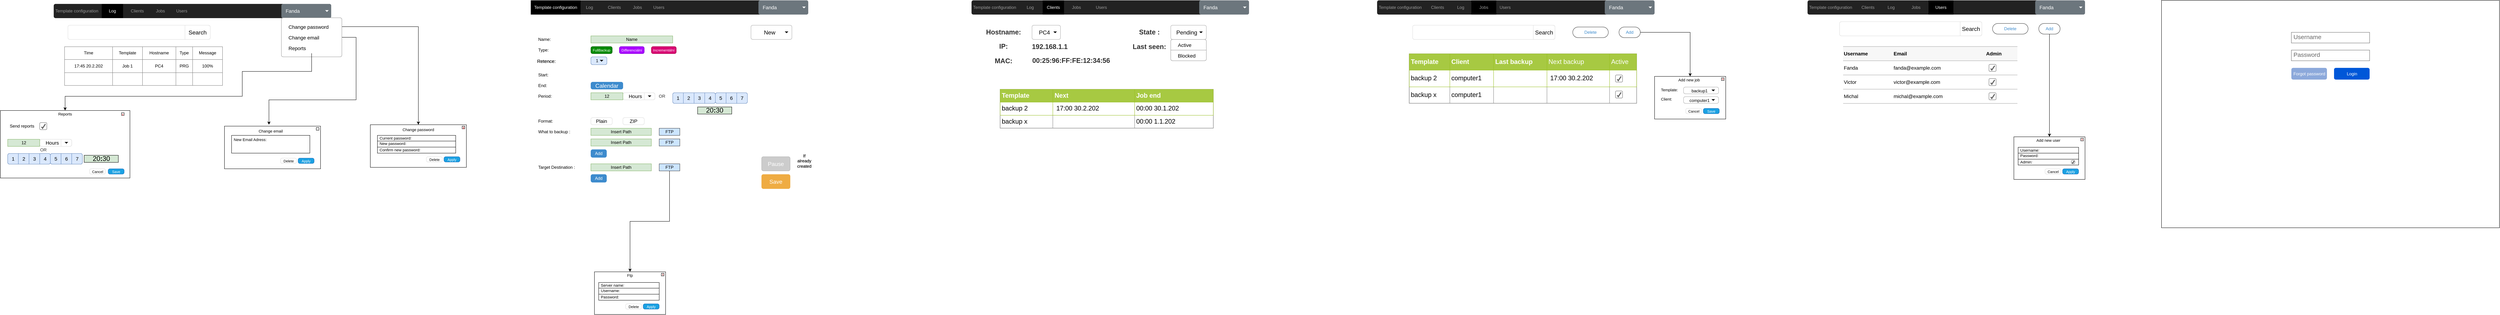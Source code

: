 <mxfile version="12.9.6"><diagram id="UUexORzjnuKoN6IR5qFX" name="Page-1"><mxGraphModel dx="2249" dy="762" grid="1" gridSize="10" guides="1" tooltips="1" connect="1" arrows="1" fold="1" page="1" pageScale="1" pageWidth="827" pageHeight="1169" math="0" shadow="0"><root><mxCell id="0"/><mxCell id="1" parent="0"/><mxCell id="4RkBTf4R21Br64etLGhe-234" value="" style="rounded=0;whiteSpace=wrap;html=1;comic=0;strokeColor=#000000;fillColor=none;gradientColor=none;fontSize=11;" vertex="1" parent="1"><mxGeometry x="1000" y="960" width="270" height="120" as="geometry"/></mxCell><mxCell id="4RkBTf4R21Br64etLGhe-235" value="Change password" style="text;html=1;strokeColor=none;fillColor=none;align=center;verticalAlign=middle;whiteSpace=wrap;rounded=0;comic=0;fontSize=11;" vertex="1" parent="1"><mxGeometry x="1080" y="964" width="110" height="20" as="geometry"/></mxCell><mxCell id="4RkBTf4R21Br64etLGhe-236" value="Current password:" style="text;strokeColor=none;fillColor=none;align=left;verticalAlign=top;spacingLeft=4;spacingRight=4;overflow=hidden;rotatable=0;points=[[0,0.5],[1,0.5]];portConstraint=eastwest;fontSize=11;" vertex="1" parent="1"><mxGeometry x="1020" y="985" width="194" height="15" as="geometry"/></mxCell><mxCell id="4RkBTf4R21Br64etLGhe-237" value="New password:" style="text;strokeColor=none;fillColor=none;align=left;verticalAlign=top;spacingLeft=4;spacingRight=4;overflow=hidden;rotatable=0;points=[[0,0.5],[1,0.5]];portConstraint=eastwest;fontSize=11;" vertex="1" parent="1"><mxGeometry x="1020" y="1000" width="196" height="18" as="geometry"/></mxCell><mxCell id="4RkBTf4R21Br64etLGhe-241" value="&lt;font style=&quot;font-size: 10px ; line-height: 260%&quot;&gt;Delete&lt;/font&gt;" style="html=1;shadow=0;dashed=0;shape=mxgraph.bootstrap.rrect;rSize=5;strokeColor=#dddddd;align=center;fontSize=14;whiteSpace=wrap;fillColor=none;aspect=fixed;" vertex="1" parent="1"><mxGeometry x="1157.5" y="1050" width="45" height="15" as="geometry"/></mxCell><mxCell id="4RkBTf4R21Br64etLGhe-242" value="&lt;font style=&quot;font-size: 10px ; line-height: 300%&quot; color=&quot;#ffffff&quot;&gt;Apply&lt;/font&gt;" style="html=1;shadow=0;dashed=0;shape=mxgraph.bootstrap.rrect;rSize=5;strokeColor=#2671BD;align=center;fontSize=14;whiteSpace=wrap;fillColor=#1ba1e2;aspect=fixed;fontColor=#ffffff;strokeWidth=1;" vertex="1" parent="1"><mxGeometry x="1207" y="1050" width="45" height="15" as="geometry"/></mxCell><mxCell id="4RkBTf4R21Br64etLGhe-243" value="&lt;font color=&quot;#ff0000&quot;&gt;x&lt;/font&gt;" style="whiteSpace=wrap;html=1;aspect=fixed;comic=0;strokeColor=#000000;strokeWidth=1;fillColor=none;gradientColor=none;fontSize=11;" vertex="1" parent="1"><mxGeometry x="1258" y="964" width="7.5" height="7.5" as="geometry"/></mxCell><mxCell id="4RkBTf4R21Br64etLGhe-240" value="" style="rounded=0;whiteSpace=wrap;html=1;comic=0;strokeColor=#000000;fillColor=none;gradientColor=none;fontSize=11;" vertex="1" parent="1"><mxGeometry x="1020" y="990" width="220" height="50" as="geometry"/></mxCell><mxCell id="4RkBTf4R21Br64etLGhe-238" value="Confirm new password:" style="text;strokeColor=none;fillColor=none;align=left;verticalAlign=top;spacingLeft=4;spacingRight=4;overflow=hidden;rotatable=0;points=[[0,0.5],[1,0.5]];portConstraint=eastwest;fontSize=11;" vertex="1" parent="1"><mxGeometry x="1020" y="1018" width="196" height="26" as="geometry"/></mxCell><mxCell id="4RkBTf4R21Br64etLGhe-239" value="" style="rounded=0;whiteSpace=wrap;html=1;comic=0;strokeColor=#000000;fillColor=none;gradientColor=none;fontSize=11;" vertex="1" parent="1"><mxGeometry x="1020" y="1006" width="220" height="17" as="geometry"/></mxCell><mxCell id="4RkBTf4R21Br64etLGhe-252" value="" style="rounded=0;whiteSpace=wrap;html=1;comic=0;strokeColor=#000000;fillColor=none;gradientColor=none;fontSize=11;" vertex="1" parent="1"><mxGeometry x="590" y="964" width="270" height="120" as="geometry"/></mxCell><mxCell id="4RkBTf4R21Br64etLGhe-253" value="Change email" style="text;html=1;strokeColor=none;fillColor=none;align=center;verticalAlign=middle;whiteSpace=wrap;rounded=0;comic=0;fontSize=11;" vertex="1" parent="1"><mxGeometry x="665" y="968" width="110" height="20" as="geometry"/></mxCell><mxCell id="4RkBTf4R21Br64etLGhe-254" value="New Email Adress:" style="text;strokeColor=none;fillColor=none;align=left;verticalAlign=top;spacingLeft=4;spacingRight=4;overflow=hidden;rotatable=0;points=[[0,0.5],[1,0.5]];portConstraint=eastwest;fontSize=11;" vertex="1" parent="1"><mxGeometry x="610" y="989" width="194" height="15" as="geometry"/></mxCell><mxCell id="4RkBTf4R21Br64etLGhe-256" value="&lt;font style=&quot;font-size: 10px ; line-height: 260%&quot;&gt;Delete&lt;/font&gt;" style="html=1;shadow=0;dashed=0;shape=mxgraph.bootstrap.rrect;rSize=5;strokeColor=#dddddd;align=center;fontSize=14;whiteSpace=wrap;fillColor=none;aspect=fixed;" vertex="1" parent="1"><mxGeometry x="747.5" y="1054" width="45" height="15" as="geometry"/></mxCell><mxCell id="4RkBTf4R21Br64etLGhe-257" value="&lt;font style=&quot;font-size: 10px ; line-height: 300%&quot; color=&quot;#ffffff&quot;&gt;Apply&lt;/font&gt;" style="html=1;shadow=0;dashed=0;shape=mxgraph.bootstrap.rrect;rSize=5;strokeColor=#2671BD;align=center;fontSize=14;whiteSpace=wrap;fillColor=#1ba1e2;aspect=fixed;fontColor=#ffffff;strokeWidth=1;" vertex="1" parent="1"><mxGeometry x="797" y="1054" width="45" height="15" as="geometry"/></mxCell><mxCell id="4RkBTf4R21Br64etLGhe-258" value="" style="whiteSpace=wrap;html=1;aspect=fixed;comic=0;strokeColor=#000000;strokeWidth=1;fillColor=none;gradientColor=none;fontSize=11;" vertex="1" parent="1"><mxGeometry x="848" y="968" width="7.5" height="7.5" as="geometry"/></mxCell><mxCell id="4RkBTf4R21Br64etLGhe-259" value="" style="rounded=0;whiteSpace=wrap;html=1;comic=0;strokeColor=#000000;fillColor=none;gradientColor=none;fontSize=11;" vertex="1" parent="1"><mxGeometry x="610" y="990" width="220" height="50" as="geometry"/></mxCell><mxCell id="4RkBTf4R21Br64etLGhe-1" parent="0"/><mxCell id="4RkBTf4R21Br64etLGhe-2" value="" style="html=1;shadow=0;dashed=0;shape=mxgraph.bootstrap.rrect;strokeColor=none;rSize=5;fillColor=#222222;" vertex="1" parent="4RkBTf4R21Br64etLGhe-1"><mxGeometry x="110" y="620" width="780" height="40" as="geometry"/></mxCell><mxCell id="4RkBTf4R21Br64etLGhe-3" value="Log" style="html=1;shadow=0;dashed=0;shape=mxgraph.bootstrap.rect;fillColor=#000000;strokeColor=none;fontColor=#ffffff;whiteSpace=wrap;resizeHeight=1;" vertex="1" parent="4RkBTf4R21Br64etLGhe-2"><mxGeometry width="60" height="40" relative="1" as="geometry"><mxPoint x="135" as="offset"/></mxGeometry></mxCell><mxCell id="4RkBTf4R21Br64etLGhe-4" value="Clients" style="html=1;shadow=0;dashed=0;shape=mxgraph.bootstrap.rect;strokeColor=none;fillColor=none;fontColor=#999999;whiteSpace=wrap;resizeHeight=1;" vertex="1" parent="4RkBTf4R21Br64etLGhe-2"><mxGeometry width="60" height="40" relative="1" as="geometry"><mxPoint x="205" as="offset"/></mxGeometry></mxCell><mxCell id="4RkBTf4R21Br64etLGhe-5" value="Jobs" style="html=1;shadow=0;dashed=0;shape=mxgraph.bootstrap.rect;strokeColor=none;fillColor=none;fontColor=#999999;whiteSpace=wrap;resizeHeight=1;" vertex="1" parent="4RkBTf4R21Br64etLGhe-2"><mxGeometry width="70" height="40" relative="1" as="geometry"><mxPoint x="265" as="offset"/></mxGeometry></mxCell><mxCell id="4RkBTf4R21Br64etLGhe-6" value="Users" style="html=1;shadow=0;dashed=0;shape=mxgraph.bootstrap.rect;strokeColor=none;fillColor=none;fontColor=#999999;whiteSpace=wrap;resizeHeight=1;" vertex="1" parent="4RkBTf4R21Br64etLGhe-2"><mxGeometry width="70" height="40" relative="1" as="geometry"><mxPoint x="325" as="offset"/></mxGeometry></mxCell><mxCell id="4RkBTf4R21Br64etLGhe-7" value="Template configuration" style="html=1;shadow=0;dashed=0;shape=mxgraph.bootstrap.rect;strokeColor=none;fillColor=none;fontColor=#999999;whiteSpace=wrap;resizeHeight=1;" vertex="1" parent="4RkBTf4R21Br64etLGhe-2"><mxGeometry width="130" height="40" relative="1" as="geometry"><mxPoint as="offset"/></mxGeometry></mxCell><mxCell id="4RkBTf4R21Br64etLGhe-8" value="Fanda" style="html=1;shadow=0;dashed=0;shape=mxgraph.bootstrap.rrect;rSize=5;strokeColor=none;strokeWidth=1;fillColor=#6C767D;fontColor=#ffffff;whiteSpace=wrap;align=left;verticalAlign=middle;fontStyle=0;fontSize=14;spacingLeft=10;" vertex="1" parent="4RkBTf4R21Br64etLGhe-2"><mxGeometry x="640" width="140" height="40" as="geometry"/></mxCell><mxCell id="4RkBTf4R21Br64etLGhe-9" value="" style="shape=triangle;direction=south;fillColor=#ffffff;strokeColor=none;perimeter=none;" vertex="1" parent="4RkBTf4R21Br64etLGhe-8"><mxGeometry x="1" y="0.5" width="10" height="5" relative="1" as="geometry"><mxPoint x="-17" y="-2.5" as="offset"/></mxGeometry></mxCell><mxCell id="4RkBTf4R21Br64etLGhe-10" value="&lt;table style=&quot;width: 100% ; height: 100% ; border-collapse: collapse&quot; width=&quot;100%&quot; border=&quot;1&quot;&gt;&lt;tbody&gt;&lt;tr&gt;&lt;td align=&quot;center&quot;&gt;Time&lt;br&gt;&lt;/td&gt;&lt;td align=&quot;center&quot;&gt;Template&lt;br&gt;&lt;/td&gt;&lt;td align=&quot;center&quot;&gt;Hostname&lt;/td&gt;&lt;td align=&quot;center&quot;&gt;Type&lt;br&gt;&lt;/td&gt;&lt;td align=&quot;center&quot;&gt;Message&lt;br&gt;&lt;/td&gt;&lt;/tr&gt;&lt;tr&gt;&lt;td align=&quot;center&quot;&gt;17:45 20.2.202&lt;/td&gt;&lt;td align=&quot;center&quot;&gt;Job 1&lt;br&gt;&lt;/td&gt;&lt;td align=&quot;center&quot;&gt;PC4&lt;/td&gt;&lt;td align=&quot;center&quot;&gt;PRG&lt;br&gt;&lt;/td&gt;&lt;td align=&quot;center&quot;&gt;100%&lt;br&gt;&lt;/td&gt;&lt;/tr&gt;&lt;tr&gt;&lt;td align=&quot;center&quot;&gt;&lt;br&gt;&lt;/td&gt;&lt;td align=&quot;center&quot;&gt;&lt;br&gt;&lt;/td&gt;&lt;td align=&quot;center&quot;&gt;&lt;br&gt;&lt;/td&gt;&lt;td&gt;&lt;br&gt;&lt;/td&gt;&lt;td&gt;&lt;br&gt;&lt;/td&gt;&lt;/tr&gt;&lt;/tbody&gt;&lt;/table&gt;" style="text;html=1;overflow=fill;" vertex="1" parent="4RkBTf4R21Br64etLGhe-1"><mxGeometry x="140" y="740" width="445" height="110" as="geometry"/></mxCell><mxCell id="4RkBTf4R21Br64etLGhe-11" style="edgeStyle=orthogonalEdgeStyle;rounded=0;orthogonalLoop=1;jettySize=auto;html=1;" edge="1" parent="4RkBTf4R21Br64etLGhe-1" source="4RkBTf4R21Br64etLGhe-12" target="4RkBTf4R21Br64etLGhe-117"><mxGeometry relative="1" as="geometry"/></mxCell><mxCell id="4RkBTf4R21Br64etLGhe-12" value="Add" style="html=1;shadow=0;dashed=0;shape=mxgraph.bootstrap.roundedButton;align=center;strokeColor=#363636;fontColor=#3D8BCD;whiteSpace=wrap;" vertex="1" parent="4RkBTf4R21Br64etLGhe-1"><mxGeometry x="4510" y="685" width="60" height="30" as="geometry"/></mxCell><mxCell id="4RkBTf4R21Br64etLGhe-13" value="Insert Path" style="text;html=1;strokeColor=#82b366;fillColor=#d5e8d4;align=center;verticalAlign=middle;whiteSpace=wrap;rounded=0;" vertex="1" parent="4RkBTf4R21Br64etLGhe-1"><mxGeometry x="1620" y="1070" width="170" height="20" as="geometry"/></mxCell><mxCell id="4RkBTf4R21Br64etLGhe-14" style="edgeStyle=orthogonalEdgeStyle;rounded=0;orthogonalLoop=1;jettySize=auto;html=1;entryX=0.5;entryY=0;entryDx=0;entryDy=0;" edge="1" parent="4RkBTf4R21Br64etLGhe-1" source="4RkBTf4R21Br64etLGhe-15" target="4RkBTf4R21Br64etLGhe-102"><mxGeometry relative="1" as="geometry"/></mxCell><mxCell id="4RkBTf4R21Br64etLGhe-15" value="FTP" style="text;html=1;strokeColor=#36393d;fillColor=#cce5ff;align=center;verticalAlign=middle;whiteSpace=wrap;rounded=0;" vertex="1" parent="4RkBTf4R21Br64etLGhe-1"><mxGeometry x="1812" y="1070" width="58" height="20" as="geometry"/></mxCell><mxCell id="4RkBTf4R21Br64etLGhe-16" value="Add" style="html=1;shadow=0;dashed=0;shape=mxgraph.bootstrap.rrect;rSize=5;fillColor=#3D8BCD;align=center;strokeColor=#3D8BCD;fontColor=#ffffff;fontSize=12;whiteSpace=wrap;" vertex="1" parent="4RkBTf4R21Br64etLGhe-1"><mxGeometry x="1620" y="1030" width="44" height="22" as="geometry"/></mxCell><mxCell id="4RkBTf4R21Br64etLGhe-17" value="Insert Path" style="text;html=1;strokeColor=#82b366;fillColor=#d5e8d4;align=center;verticalAlign=middle;whiteSpace=wrap;rounded=0;" vertex="1" parent="4RkBTf4R21Br64etLGhe-1"><mxGeometry x="1620" y="1000" width="170" height="20" as="geometry"/></mxCell><mxCell id="4RkBTf4R21Br64etLGhe-18" value="FTP" style="text;html=1;strokeColor=#36393d;fillColor=#cce5ff;align=center;verticalAlign=middle;whiteSpace=wrap;rounded=0;" vertex="1" parent="4RkBTf4R21Br64etLGhe-1"><mxGeometry x="1812" y="1000" width="58" height="20" as="geometry"/></mxCell><mxCell id="4RkBTf4R21Br64etLGhe-19" value="Add" style="html=1;shadow=0;dashed=0;shape=mxgraph.bootstrap.rrect;rSize=5;fillColor=#3D8BCD;align=center;strokeColor=#3D8BCD;fontColor=#ffffff;fontSize=12;whiteSpace=wrap;" vertex="1" parent="4RkBTf4R21Br64etLGhe-1"><mxGeometry x="1620" y="1100" width="44" height="22" as="geometry"/></mxCell><mxCell id="4RkBTf4R21Br64etLGhe-20" value="Delete" style="html=1;shadow=0;dashed=0;shape=mxgraph.bootstrap.roundedButton;align=center;strokeColor=#383838;fontColor=#3D8BCD;whiteSpace=wrap;" vertex="1" parent="4RkBTf4R21Br64etLGhe-1"><mxGeometry x="4380" y="685" width="100" height="30" as="geometry"/></mxCell><mxCell id="4RkBTf4R21Br64etLGhe-21" value="&lt;font style=&quot;font-size: 13px&quot;&gt;Retence:&lt;/font&gt;" style="text;html=1;strokeColor=none;fillColor=none;align=center;verticalAlign=middle;whiteSpace=wrap;rounded=0;" vertex="1" parent="4RkBTf4R21Br64etLGhe-1"><mxGeometry x="1470" y="771" width="50" height="20" as="geometry"/></mxCell><mxCell id="4RkBTf4R21Br64etLGhe-22" value="1" style="html=1;shadow=0;dashed=0;shape=mxgraph.bootstrap.rrect;fontSize=12;rSize=5;strokeColor=#6c8ebf;spacingRight=10;perimeter=none;whiteSpace=wrap;align=center;fillColor=#dae8fc;" vertex="1" parent="4RkBTf4R21Br64etLGhe-1"><mxGeometry x="1620" y="769" width="45" height="22" as="geometry"/></mxCell><mxCell id="4RkBTf4R21Br64etLGhe-23" value="" style="shape=triangle;direction=south;fillColor=#000000;strokeColor=none;perimeter=none;" vertex="1" parent="4RkBTf4R21Br64etLGhe-22"><mxGeometry x="1" y="0.5" width="10" height="5" relative="1" as="geometry"><mxPoint x="-20" y="-2.5" as="offset"/></mxGeometry></mxCell><mxCell id="4RkBTf4R21Br64etLGhe-24" value="&lt;div&gt;New&lt;/div&gt;" style="html=1;shadow=0;dashed=0;shape=mxgraph.bootstrap.rrect;rSize=5;strokeColor=#ABABAB;spacingRight=10;fontSize=16;whiteSpace=wrap;align=center;" vertex="1" parent="4RkBTf4R21Br64etLGhe-1"><mxGeometry x="2070" y="680" width="115" height="40" as="geometry"/></mxCell><mxCell id="4RkBTf4R21Br64etLGhe-25" value="" style="shape=triangle;direction=south;fillColor=#000000;strokeColor=none;perimeter=none;" vertex="1" parent="4RkBTf4R21Br64etLGhe-24"><mxGeometry x="1" y="0.5" width="10" height="5" relative="1" as="geometry"><mxPoint x="-20" y="-2.5" as="offset"/></mxGeometry></mxCell><mxCell id="4RkBTf4R21Br64etLGhe-26" value="&lt;div&gt;Hostname:&lt;/div&gt;" style="text;html=1;strokeColor=none;fillColor=none;align=center;verticalAlign=middle;whiteSpace=wrap;rounded=0;fontColor=#303030;fontStyle=1;fontSize=19;" vertex="1" parent="4RkBTf4R21Br64etLGhe-1"><mxGeometry x="2720" y="680" width="120" height="40" as="geometry"/></mxCell><mxCell id="4RkBTf4R21Br64etLGhe-27" value="&lt;font style=&quot;font-size: 19px&quot;&gt;20&lt;b&gt;:&lt;/b&gt;30&lt;/font&gt;" style="text;html=1;strokeColor=#000000;fillColor=#d5e8d4;align=center;verticalAlign=middle;whiteSpace=wrap;rounded=0;" vertex="1" parent="4RkBTf4R21Br64etLGhe-1"><mxGeometry x="1920" y="910" width="96" height="20" as="geometry"/></mxCell><mxCell id="4RkBTf4R21Br64etLGhe-28" value="PC4" style="html=1;shadow=0;dashed=0;shape=mxgraph.bootstrap.rrect;rSize=5;strokeColor=#ABABAB;spacingRight=10;fontSize=16;whiteSpace=wrap;align=center;" vertex="1" parent="4RkBTf4R21Br64etLGhe-1"><mxGeometry x="2860" y="680" width="80" height="40" as="geometry"/></mxCell><mxCell id="4RkBTf4R21Br64etLGhe-29" value="" style="shape=triangle;direction=south;fillColor=#000000;strokeColor=none;perimeter=none;" vertex="1" parent="4RkBTf4R21Br64etLGhe-28"><mxGeometry x="1" y="0.5" width="10" height="5" relative="1" as="geometry"><mxPoint x="-20" y="-2.5" as="offset"/></mxGeometry></mxCell><mxCell id="4RkBTf4R21Br64etLGhe-250" value="" style="edgeStyle=orthogonalEdgeStyle;rounded=0;orthogonalLoop=1;jettySize=auto;html=1;entryX=0.5;entryY=0;entryDx=0;entryDy=0;" edge="1" parent="4RkBTf4R21Br64etLGhe-1" source="4RkBTf4R21Br64etLGhe-31" target="4RkBTf4R21Br64etLGhe-234"><mxGeometry relative="1" as="geometry"><mxPoint x="570" y="930" as="targetPoint"/><Array as="points"><mxPoint x="1135" y="684"/></Array></mxGeometry></mxCell><mxCell id="4RkBTf4R21Br64etLGhe-280" value="" style="edgeStyle=orthogonalEdgeStyle;rounded=0;orthogonalLoop=1;jettySize=auto;html=1;fontSize=13;" edge="1" parent="4RkBTf4R21Br64etLGhe-1" source="4RkBTf4R21Br64etLGhe-32"><mxGeometry relative="1" as="geometry"><mxPoint x="715.034" y="960" as="targetPoint"/><Array as="points"><mxPoint x="960" y="714"/><mxPoint x="960" y="890"/><mxPoint x="715" y="890"/></Array></mxGeometry></mxCell><mxCell id="4RkBTf4R21Br64etLGhe-30" value="" style="html=1;shadow=0;dashed=0;shape=mxgraph.bootstrap.rrect;rSize=5;fillColor=#ffffff;strokeColor=#999999;fontSize=19;" vertex="1" parent="4RkBTf4R21Br64etLGhe-1"><mxGeometry x="750" y="659" width="170" height="110" as="geometry"/></mxCell><mxCell id="4RkBTf4R21Br64etLGhe-31" value="Change password" style="fillColor=none;strokeColor=none;align=left;spacing=20;fontSize=14;" vertex="1" parent="4RkBTf4R21Br64etLGhe-30"><mxGeometry width="170" height="30" relative="1" as="geometry"><mxPoint y="10" as="offset"/></mxGeometry></mxCell><mxCell id="4RkBTf4R21Br64etLGhe-32" value="Change email" style="fillColor=none;strokeColor=none;align=left;spacing=20;fontSize=14;" vertex="1" parent="4RkBTf4R21Br64etLGhe-30"><mxGeometry width="170" height="30" relative="1" as="geometry"><mxPoint y="40" as="offset"/></mxGeometry></mxCell><mxCell id="4RkBTf4R21Br64etLGhe-33" value="Reports" style="fillColor=none;strokeColor=none;align=left;spacing=20;fontSize=14;" vertex="1" parent="4RkBTf4R21Br64etLGhe-30"><mxGeometry width="170" height="30" relative="1" as="geometry"><mxPoint y="70" as="offset"/></mxGeometry></mxCell><mxCell id="4RkBTf4R21Br64etLGhe-35" value="Username" style="strokeWidth=1;shadow=0;dashed=0;align=center;html=1;shape=mxgraph.mockup.text.textBox;fontColor=#666666;align=left;fontSize=17;spacingLeft=4;spacingTop=-3;strokeColor=#666666;mainText=" vertex="1" parent="4RkBTf4R21Br64etLGhe-1"><mxGeometry x="6400" y="700" width="220" height="30" as="geometry"/></mxCell><mxCell id="4RkBTf4R21Br64etLGhe-36" value="Password" style="strokeWidth=1;shadow=0;dashed=0;align=center;html=1;shape=mxgraph.mockup.text.textBox;fontColor=#666666;align=left;fontSize=17;spacingLeft=4;spacingTop=-3;strokeColor=#666666;mainText=" vertex="1" parent="4RkBTf4R21Br64etLGhe-1"><mxGeometry x="6400" y="750" width="220" height="30" as="geometry"/></mxCell><mxCell id="4RkBTf4R21Br64etLGhe-37" value="Login" style="rounded=1;fillColor=#0057D8;strokeColor=none;html=1;fontColor=#ffffff;align=center;verticalAlign=middle;fontStyle=0;fontSize=12" vertex="1" parent="4RkBTf4R21Br64etLGhe-1"><mxGeometry x="6520" y="800" width="100" height="33" as="geometry"/></mxCell><mxCell id="4RkBTf4R21Br64etLGhe-38" value="Forgot password" style="rounded=1;fillColor=#8CA9DB;strokeColor=none;html=1;fontColor=#ffffff;align=center;verticalAlign=middle;fontStyle=0;fontSize=12" vertex="1" parent="4RkBTf4R21Br64etLGhe-1"><mxGeometry x="6400" y="800" width="100" height="33" as="geometry"/></mxCell><mxCell id="4RkBTf4R21Br64etLGhe-39" value="" style="html=1;shadow=0;dashed=0;shape=mxgraph.bootstrap.rrect;strokeColor=none;rSize=5;fillColor=#222222;" vertex="1" parent="4RkBTf4R21Br64etLGhe-1"><mxGeometry x="3830" y="610" width="780" height="40" as="geometry"/></mxCell><mxCell id="4RkBTf4R21Br64etLGhe-40" value="&lt;font color=&quot;#999999&quot;&gt;Clients&lt;/font&gt;" style="html=1;shadow=0;dashed=0;shape=mxgraph.bootstrap.rect;fillColor=none;strokeColor=none;fontColor=#ffffff;whiteSpace=wrap;resizeHeight=1;" vertex="1" parent="4RkBTf4R21Br64etLGhe-39"><mxGeometry width="70" height="40" relative="1" as="geometry"><mxPoint x="135" as="offset"/></mxGeometry></mxCell><mxCell id="4RkBTf4R21Br64etLGhe-41" value="Log" style="html=1;shadow=0;dashed=0;shape=mxgraph.bootstrap.rect;strokeColor=none;fillColor=none;fontColor=#999999;whiteSpace=wrap;resizeHeight=1;" vertex="1" parent="4RkBTf4R21Br64etLGhe-39"><mxGeometry width="60" height="40" relative="1" as="geometry"><mxPoint x="205" as="offset"/></mxGeometry></mxCell><mxCell id="4RkBTf4R21Br64etLGhe-42" value="Jobs" style="html=1;shadow=0;dashed=0;shape=mxgraph.bootstrap.rect;strokeColor=none;fillColor=#000000;fontColor=#999999;whiteSpace=wrap;resizeHeight=1;" vertex="1" parent="4RkBTf4R21Br64etLGhe-39"><mxGeometry width="70" height="40" relative="1" as="geometry"><mxPoint x="265" as="offset"/></mxGeometry></mxCell><mxCell id="4RkBTf4R21Br64etLGhe-43" value="Users" style="html=1;shadow=0;dashed=0;shape=mxgraph.bootstrap.rect;strokeColor=none;fillColor=none;fontColor=#999999;whiteSpace=wrap;resizeHeight=1;" vertex="1" parent="4RkBTf4R21Br64etLGhe-39"><mxGeometry width="70" height="40" relative="1" as="geometry"><mxPoint x="325" as="offset"/></mxGeometry></mxCell><mxCell id="4RkBTf4R21Br64etLGhe-44" value="Template configuration" style="html=1;shadow=0;dashed=0;shape=mxgraph.bootstrap.rect;strokeColor=none;fillColor=none;fontColor=#999999;whiteSpace=wrap;resizeHeight=1;" vertex="1" parent="4RkBTf4R21Br64etLGhe-39"><mxGeometry width="130" height="40" relative="1" as="geometry"><mxPoint as="offset"/></mxGeometry></mxCell><mxCell id="4RkBTf4R21Br64etLGhe-45" value="Fanda" style="html=1;shadow=0;dashed=0;shape=mxgraph.bootstrap.rrect;rSize=5;strokeColor=none;strokeWidth=1;fillColor=#6C767D;fontColor=#ffffff;whiteSpace=wrap;align=left;verticalAlign=middle;fontStyle=0;fontSize=14;spacingLeft=10;" vertex="1" parent="4RkBTf4R21Br64etLGhe-39"><mxGeometry x="640" width="140" height="40" as="geometry"/></mxCell><mxCell id="4RkBTf4R21Br64etLGhe-46" value="" style="shape=triangle;direction=south;fillColor=#ffffff;strokeColor=none;perimeter=none;" vertex="1" parent="4RkBTf4R21Br64etLGhe-45"><mxGeometry x="1" y="0.5" width="10" height="5" relative="1" as="geometry"><mxPoint x="-17" y="-2.5" as="offset"/></mxGeometry></mxCell><mxCell id="4RkBTf4R21Br64etLGhe-47" value="" style="html=1;shadow=0;dashed=0;shape=mxgraph.bootstrap.rrect;strokeColor=none;rSize=5;fillColor=#222222;" vertex="1" parent="4RkBTf4R21Br64etLGhe-1"><mxGeometry x="1451" y="610" width="780" height="40" as="geometry"/></mxCell><mxCell id="4RkBTf4R21Br64etLGhe-48" value="&lt;font color=&quot;#999999&quot;&gt;Log&lt;/font&gt;" style="html=1;shadow=0;dashed=0;shape=mxgraph.bootstrap.rect;fillColor=none;strokeColor=none;fontColor=#ffffff;whiteSpace=wrap;resizeHeight=1;" vertex="1" parent="4RkBTf4R21Br64etLGhe-47"><mxGeometry width="60" height="40" relative="1" as="geometry"><mxPoint x="135" as="offset"/></mxGeometry></mxCell><mxCell id="4RkBTf4R21Br64etLGhe-49" value="Clients" style="html=1;shadow=0;dashed=0;shape=mxgraph.bootstrap.rect;strokeColor=none;fillColor=none;fontColor=#999999;whiteSpace=wrap;resizeHeight=1;" vertex="1" parent="4RkBTf4R21Br64etLGhe-47"><mxGeometry width="60" height="40" relative="1" as="geometry"><mxPoint x="205" as="offset"/></mxGeometry></mxCell><mxCell id="4RkBTf4R21Br64etLGhe-50" value="Jobs" style="html=1;shadow=0;dashed=0;shape=mxgraph.bootstrap.rect;strokeColor=none;fillColor=none;fontColor=#999999;whiteSpace=wrap;resizeHeight=1;" vertex="1" parent="4RkBTf4R21Br64etLGhe-47"><mxGeometry width="70" height="40" relative="1" as="geometry"><mxPoint x="265" as="offset"/></mxGeometry></mxCell><mxCell id="4RkBTf4R21Br64etLGhe-51" value="Users" style="html=1;shadow=0;dashed=0;shape=mxgraph.bootstrap.rect;strokeColor=none;fillColor=none;fontColor=#999999;whiteSpace=wrap;resizeHeight=1;" vertex="1" parent="4RkBTf4R21Br64etLGhe-47"><mxGeometry width="70" height="40" relative="1" as="geometry"><mxPoint x="325" as="offset"/></mxGeometry></mxCell><mxCell id="4RkBTf4R21Br64etLGhe-52" value="&lt;font color=&quot;#ffffff&quot;&gt;Template configuration&lt;/font&gt;" style="html=1;shadow=0;dashed=0;shape=mxgraph.bootstrap.rect;strokeColor=none;fillColor=#000000;fontColor=#999999;whiteSpace=wrap;resizeHeight=1;gradientColor=none;" vertex="1" parent="4RkBTf4R21Br64etLGhe-47"><mxGeometry width="140" height="40" relative="1" as="geometry"><mxPoint as="offset"/></mxGeometry></mxCell><mxCell id="4RkBTf4R21Br64etLGhe-53" value="Fanda" style="html=1;shadow=0;dashed=0;shape=mxgraph.bootstrap.rrect;rSize=5;strokeColor=none;strokeWidth=1;fillColor=#6C767D;fontColor=#ffffff;whiteSpace=wrap;align=left;verticalAlign=middle;fontStyle=0;fontSize=14;spacingLeft=10;" vertex="1" parent="4RkBTf4R21Br64etLGhe-47"><mxGeometry x="640" width="140" height="40" as="geometry"/></mxCell><mxCell id="4RkBTf4R21Br64etLGhe-54" value="" style="shape=triangle;direction=south;fillColor=#ffffff;strokeColor=none;perimeter=none;" vertex="1" parent="4RkBTf4R21Br64etLGhe-53"><mxGeometry x="1" y="0.5" width="10" height="5" relative="1" as="geometry"><mxPoint x="-17" y="-2.5" as="offset"/></mxGeometry></mxCell><mxCell id="4RkBTf4R21Br64etLGhe-55" value="" style="html=1;shadow=0;dashed=0;shape=mxgraph.bootstrap.rrect;strokeColor=none;rSize=5;fillColor=#222222;" vertex="1" parent="4RkBTf4R21Br64etLGhe-1"><mxGeometry x="2690" y="610" width="780" height="40" as="geometry"/></mxCell><mxCell id="4RkBTf4R21Br64etLGhe-56" value="&lt;font color=&quot;#999999&quot;&gt;Log&lt;/font&gt;" style="html=1;shadow=0;dashed=0;shape=mxgraph.bootstrap.rect;fillColor=none;strokeColor=none;fontColor=#ffffff;whiteSpace=wrap;resizeHeight=1;" vertex="1" parent="4RkBTf4R21Br64etLGhe-55"><mxGeometry width="70" height="40" relative="1" as="geometry"><mxPoint x="130" as="offset"/></mxGeometry></mxCell><mxCell id="4RkBTf4R21Br64etLGhe-57" value="&lt;font color=&quot;#ffffff&quot;&gt;Clients&lt;/font&gt;" style="html=1;shadow=0;dashed=0;shape=mxgraph.bootstrap.rect;strokeColor=none;fillColor=#000000;fontColor=#999999;whiteSpace=wrap;resizeHeight=1;" vertex="1" parent="4RkBTf4R21Br64etLGhe-55"><mxGeometry width="60" height="40" relative="1" as="geometry"><mxPoint x="200" as="offset"/></mxGeometry></mxCell><mxCell id="4RkBTf4R21Br64etLGhe-58" value="Jobs" style="html=1;shadow=0;dashed=0;shape=mxgraph.bootstrap.rect;strokeColor=none;fillColor=none;fontColor=#999999;whiteSpace=wrap;resizeHeight=1;" vertex="1" parent="4RkBTf4R21Br64etLGhe-55"><mxGeometry width="70" height="40" relative="1" as="geometry"><mxPoint x="260" as="offset"/></mxGeometry></mxCell><mxCell id="4RkBTf4R21Br64etLGhe-59" value="Users" style="html=1;shadow=0;dashed=0;shape=mxgraph.bootstrap.rect;strokeColor=none;fillColor=none;fontColor=#999999;whiteSpace=wrap;resizeHeight=1;" vertex="1" parent="4RkBTf4R21Br64etLGhe-55"><mxGeometry width="70" height="40" relative="1" as="geometry"><mxPoint x="330" as="offset"/></mxGeometry></mxCell><mxCell id="4RkBTf4R21Br64etLGhe-60" value="Template configuration" style="html=1;shadow=0;dashed=0;shape=mxgraph.bootstrap.rect;strokeColor=none;fillColor=none;fontColor=#999999;whiteSpace=wrap;resizeHeight=1;" vertex="1" parent="4RkBTf4R21Br64etLGhe-55"><mxGeometry width="130" height="40" relative="1" as="geometry"><mxPoint as="offset"/></mxGeometry></mxCell><mxCell id="4RkBTf4R21Br64etLGhe-61" value="Fanda" style="html=1;shadow=0;dashed=0;shape=mxgraph.bootstrap.rrect;rSize=5;strokeColor=none;strokeWidth=1;fillColor=#6C767D;fontColor=#ffffff;whiteSpace=wrap;align=left;verticalAlign=middle;fontStyle=0;fontSize=14;spacingLeft=10;" vertex="1" parent="4RkBTf4R21Br64etLGhe-55"><mxGeometry x="640" width="140" height="40" as="geometry"/></mxCell><mxCell id="4RkBTf4R21Br64etLGhe-62" value="" style="shape=triangle;direction=south;fillColor=#ffffff;strokeColor=none;perimeter=none;" vertex="1" parent="4RkBTf4R21Br64etLGhe-61"><mxGeometry x="1" y="0.5" width="10" height="5" relative="1" as="geometry"><mxPoint x="-17" y="-2.5" as="offset"/></mxGeometry></mxCell><mxCell id="4RkBTf4R21Br64etLGhe-63" value="" style="html=1;shadow=0;dashed=0;shape=mxgraph.bootstrap.rrect;strokeColor=none;rSize=5;fillColor=#222222;" vertex="1" parent="4RkBTf4R21Br64etLGhe-1"><mxGeometry x="5040" y="610" width="780" height="40" as="geometry"/></mxCell><mxCell id="4RkBTf4R21Br64etLGhe-64" value="&lt;font color=&quot;#999999&quot;&gt;Clients&lt;/font&gt;" style="html=1;shadow=0;dashed=0;shape=mxgraph.bootstrap.rect;fillColor=none;strokeColor=none;fontColor=#ffffff;whiteSpace=wrap;resizeHeight=1;" vertex="1" parent="4RkBTf4R21Br64etLGhe-63"><mxGeometry width="70" height="40" relative="1" as="geometry"><mxPoint x="135" as="offset"/></mxGeometry></mxCell><mxCell id="4RkBTf4R21Br64etLGhe-65" value="Log" style="html=1;shadow=0;dashed=0;shape=mxgraph.bootstrap.rect;strokeColor=none;fillColor=none;fontColor=#999999;whiteSpace=wrap;resizeHeight=1;" vertex="1" parent="4RkBTf4R21Br64etLGhe-63"><mxGeometry width="60" height="40" relative="1" as="geometry"><mxPoint x="205" as="offset"/></mxGeometry></mxCell><mxCell id="4RkBTf4R21Br64etLGhe-66" value="Jobs" style="html=1;shadow=0;dashed=0;shape=mxgraph.bootstrap.rect;strokeColor=none;fillColor=none;fontColor=#999999;whiteSpace=wrap;resizeHeight=1;" vertex="1" parent="4RkBTf4R21Br64etLGhe-63"><mxGeometry width="70" height="40" relative="1" as="geometry"><mxPoint x="270" as="offset"/></mxGeometry></mxCell><mxCell id="4RkBTf4R21Br64etLGhe-67" value="&lt;font color=&quot;#ffffff&quot;&gt;Users&lt;/font&gt;" style="html=1;shadow=0;dashed=0;shape=mxgraph.bootstrap.rect;strokeColor=none;fillColor=#000000;fontColor=#999999;whiteSpace=wrap;resizeHeight=1;" vertex="1" parent="4RkBTf4R21Br64etLGhe-63"><mxGeometry width="70" height="40" relative="1" as="geometry"><mxPoint x="340" as="offset"/></mxGeometry></mxCell><mxCell id="4RkBTf4R21Br64etLGhe-68" value="Template configuration" style="html=1;shadow=0;dashed=0;shape=mxgraph.bootstrap.rect;strokeColor=none;fillColor=none;fontColor=#999999;whiteSpace=wrap;resizeHeight=1;" vertex="1" parent="4RkBTf4R21Br64etLGhe-63"><mxGeometry width="130" height="40" relative="1" as="geometry"><mxPoint as="offset"/></mxGeometry></mxCell><mxCell id="4RkBTf4R21Br64etLGhe-69" value="Fanda" style="html=1;shadow=0;dashed=0;shape=mxgraph.bootstrap.rrect;rSize=5;strokeColor=none;strokeWidth=1;fillColor=#6C767D;fontColor=#ffffff;whiteSpace=wrap;align=left;verticalAlign=middle;fontStyle=0;fontSize=14;spacingLeft=10;" vertex="1" parent="4RkBTf4R21Br64etLGhe-63"><mxGeometry x="640" width="140" height="40" as="geometry"/></mxCell><mxCell id="4RkBTf4R21Br64etLGhe-70" value="" style="shape=triangle;direction=south;fillColor=#ffffff;strokeColor=none;perimeter=none;" vertex="1" parent="4RkBTf4R21Br64etLGhe-69"><mxGeometry x="1" y="0.5" width="10" height="5" relative="1" as="geometry"><mxPoint x="-17" y="-2.5" as="offset"/></mxGeometry></mxCell><mxCell id="4RkBTf4R21Br64etLGhe-71" value="State :" style="text;html=1;strokeColor=none;fillColor=none;align=center;verticalAlign=middle;whiteSpace=wrap;rounded=0;fontColor=#303030;fontStyle=1;fontSize=19;" vertex="1" parent="4RkBTf4R21Br64etLGhe-1"><mxGeometry x="3130" y="680" width="120" height="40" as="geometry"/></mxCell><mxCell id="4RkBTf4R21Br64etLGhe-72" value="Pending" style="html=1;shadow=0;dashed=0;shape=mxgraph.bootstrap.rrect;rSize=5;strokeColor=#ABABAB;spacingRight=10;fontSize=16;whiteSpace=wrap;align=center;" vertex="1" parent="4RkBTf4R21Br64etLGhe-1"><mxGeometry x="3250" y="680" width="100" height="40" as="geometry"/></mxCell><mxCell id="4RkBTf4R21Br64etLGhe-73" value="" style="shape=triangle;direction=south;fillColor=#000000;strokeColor=none;perimeter=none;" vertex="1" parent="4RkBTf4R21Br64etLGhe-72"><mxGeometry x="1" y="0.5" width="10" height="5" relative="1" as="geometry"><mxPoint x="-20" y="-2.5" as="offset"/></mxGeometry></mxCell><mxCell id="4RkBTf4R21Br64etLGhe-74" value="" style="html=1;shadow=0;dashed=0;shape=mxgraph.bootstrap.rrect;rSize=5;fillColor=#ffffff;strokeColor=#999999;fontSize=19;" vertex="1" parent="4RkBTf4R21Br64etLGhe-1"><mxGeometry x="3250" y="720" width="100" height="60" as="geometry"/></mxCell><mxCell id="4RkBTf4R21Br64etLGhe-75" value="Active" style="fillColor=none;strokeColor=none;align=left;spacing=20;fontSize=14;" vertex="1" parent="4RkBTf4R21Br64etLGhe-74"><mxGeometry width="100" height="30" relative="1" as="geometry"><mxPoint as="offset"/></mxGeometry></mxCell><mxCell id="4RkBTf4R21Br64etLGhe-76" value="Blocked" style="fillColor=none;strokeColor=none;align=left;spacing=20;fontSize=14;" vertex="1" parent="4RkBTf4R21Br64etLGhe-74"><mxGeometry width="100" height="30" relative="1" as="geometry"><mxPoint y="30" as="offset"/></mxGeometry></mxCell><mxCell id="4RkBTf4R21Br64etLGhe-77" value="" style="endArrow=none;html=1;entryX=1;entryY=0;entryDx=0;entryDy=0;exitX=0;exitY=0;exitDx=0;exitDy=0;strokeColor=#999999;" edge="1" parent="4RkBTf4R21Br64etLGhe-74" source="4RkBTf4R21Br64etLGhe-76" target="4RkBTf4R21Br64etLGhe-76"><mxGeometry width="50" height="50" relative="1" as="geometry"><mxPoint y="34.286" as="sourcePoint"/><mxPoint x="160" y="51.429" as="targetPoint"/><Array as="points"/></mxGeometry></mxCell><mxCell id="4RkBTf4R21Br64etLGhe-78" value="" style="rounded=0;whiteSpace=wrap;html=1;comic=0;strokeColor=#000000;strokeWidth=1;fillColor=none;gradientColor=none;fontSize=11;" vertex="1" parent="4RkBTf4R21Br64etLGhe-1"><mxGeometry x="6035" y="610" width="950" height="640" as="geometry"/></mxCell><mxCell id="4RkBTf4R21Br64etLGhe-79" value="If already created" style="text;html=1;strokeColor=none;fillColor=none;align=center;verticalAlign=middle;whiteSpace=wrap;rounded=0;" vertex="1" parent="4RkBTf4R21Br64etLGhe-1"><mxGeometry x="2200" y="1052" width="40" height="20" as="geometry"/></mxCell><mxCell id="4RkBTf4R21Br64etLGhe-80" value="192.168.1.1" style="text;html=1;strokeColor=none;fillColor=none;align=center;verticalAlign=middle;whiteSpace=wrap;rounded=0;fontColor=#303030;fontStyle=1;fontSize=19;" vertex="1" parent="4RkBTf4R21Br64etLGhe-1"><mxGeometry x="2850" y="721" width="120" height="40" as="geometry"/></mxCell><mxCell id="4RkBTf4R21Br64etLGhe-81" value="00:25:96:FF:FE:12:34:56" style="text;html=1;strokeColor=none;fillColor=none;align=center;verticalAlign=middle;whiteSpace=wrap;rounded=0;fontColor=#303030;fontStyle=1;fontSize=19;" vertex="1" parent="4RkBTf4R21Br64etLGhe-1"><mxGeometry x="2850" y="760" width="240" height="40" as="geometry"/></mxCell><mxCell id="4RkBTf4R21Br64etLGhe-82" value="IP:" style="text;html=1;strokeColor=none;fillColor=none;align=center;verticalAlign=middle;whiteSpace=wrap;rounded=0;fontColor=#303030;fontStyle=1;fontSize=19;" vertex="1" parent="4RkBTf4R21Br64etLGhe-1"><mxGeometry x="2720" y="720" width="120" height="40" as="geometry"/></mxCell><mxCell id="4RkBTf4R21Br64etLGhe-83" value="MAC:" style="text;html=1;strokeColor=none;fillColor=none;align=center;verticalAlign=middle;whiteSpace=wrap;rounded=0;fontColor=#303030;fontStyle=1;fontSize=19;" vertex="1" parent="4RkBTf4R21Br64etLGhe-1"><mxGeometry x="2720" y="761" width="120" height="40" as="geometry"/></mxCell><mxCell id="4RkBTf4R21Br64etLGhe-84" value="" style="group" vertex="1" connectable="0" parent="4RkBTf4R21Br64etLGhe-1"><mxGeometry x="3930" y="760" width="630" height="150" as="geometry"/></mxCell><mxCell id="4RkBTf4R21Br64etLGhe-85" value="&lt;table style=&quot;width: 100% ; height: 100% ; border-collapse: collapse ; font-size: 18px&quot; width=&quot;100%&quot; cellpadding=&quot;4&quot; border=&quot;1&quot;&gt;&lt;tbody&gt;&lt;tr style=&quot;background-color: #a7c942 ; color: #ffffff ; border: 1px solid #98bf21&quot;&gt;&lt;th align=&quot;left&quot;&gt;Template&lt;br&gt;&lt;/th&gt;&lt;th align=&quot;left&quot;&gt;Client&lt;br&gt;&lt;/th&gt;&lt;th align=&quot;left&quot;&gt;Last backup&lt;br&gt;&lt;/th&gt;&lt;td&gt;Next backup&lt;br&gt;&lt;/td&gt;&lt;td&gt;Active&lt;br&gt;&lt;/td&gt;&lt;/tr&gt;&lt;tr style=&quot;border: 1px solid #98bf21&quot;&gt;&lt;td&gt;backup 2&lt;/td&gt;&lt;td&gt;computer1&lt;/td&gt;&lt;td&gt;&lt;br&gt;&lt;/td&gt;&lt;td&gt;&amp;nbsp;17:00 30.2.202&lt;/td&gt;&lt;td&gt;&lt;br&gt;&lt;/td&gt;&lt;/tr&gt;&lt;tr&gt;&lt;td&gt;backup x&lt;br&gt;&lt;/td&gt;&lt;td&gt;computer1&lt;br&gt;&lt;/td&gt;&lt;td&gt;&lt;br&gt;&lt;/td&gt;&lt;td&gt;&lt;br&gt;&lt;/td&gt;&lt;td&gt;&lt;br&gt;&lt;/td&gt;&lt;/tr&gt;&lt;/tbody&gt;&lt;/table&gt;" style="text;html=1;strokeColor=#c0c0c0;fillColor=#ffffff;overflow=fill;rounded=0;" vertex="1" parent="4RkBTf4R21Br64etLGhe-84"><mxGeometry x="-10.161" width="640.161" height="140" as="geometry"/></mxCell><mxCell id="4RkBTf4R21Br64etLGhe-86" value="" style="html=1;shadow=0;dashed=0;shape=mxgraph.bootstrap.checkbox;strokeColor=#666666" vertex="1" parent="4RkBTf4R21Br64etLGhe-84"><mxGeometry y="0.5" width="20" height="20" relative="1" as="geometry"><mxPoint x="570" y="-15" as="offset"/></mxGeometry></mxCell><mxCell id="4RkBTf4R21Br64etLGhe-87" value="" style="html=1;shadow=0;dashed=0;shape=mxgraph.bootstrap.checkbox;strokeColor=#666666" vertex="1" parent="4RkBTf4R21Br64etLGhe-84"><mxGeometry y="0.5" width="20" height="20" relative="1" as="geometry"><mxPoint x="570" y="30" as="offset"/></mxGeometry></mxCell><mxCell id="4RkBTf4R21Br64etLGhe-88" value="" style="group" vertex="1" connectable="0" parent="4RkBTf4R21Br64etLGhe-1"><mxGeometry x="5620" y="990" width="211.5" height="124" as="geometry"/></mxCell><mxCell id="4RkBTf4R21Br64etLGhe-89" value="" style="rounded=0;whiteSpace=wrap;html=1;comic=0;strokeColor=#000000;fillColor=none;gradientColor=none;fontSize=11;" vertex="1" parent="4RkBTf4R21Br64etLGhe-88"><mxGeometry y="4" width="200" height="120" as="geometry"/></mxCell><mxCell id="4RkBTf4R21Br64etLGhe-90" value="Add new user" style="text;html=1;strokeColor=none;fillColor=none;align=center;verticalAlign=middle;whiteSpace=wrap;rounded=0;comic=0;fontSize=11;" vertex="1" parent="4RkBTf4R21Br64etLGhe-88"><mxGeometry x="52" y="4" width="90" height="20" as="geometry"/></mxCell><mxCell id="4RkBTf4R21Br64etLGhe-91" value="Username:" style="text;strokeColor=none;fillColor=none;align=left;verticalAlign=top;spacingLeft=4;spacingRight=4;overflow=hidden;rotatable=0;points=[[0,0.5],[1,0.5]];portConstraint=eastwest;fontSize=11;" vertex="1" parent="4RkBTf4R21Br64etLGhe-88"><mxGeometry x="12" y="29" width="194" height="15" as="geometry"/></mxCell><mxCell id="4RkBTf4R21Br64etLGhe-92" value="Password:" style="text;strokeColor=none;fillColor=none;align=left;verticalAlign=top;spacingLeft=4;spacingRight=4;overflow=hidden;rotatable=0;points=[[0,0.5],[1,0.5]];portConstraint=eastwest;fontSize=11;" vertex="1" parent="4RkBTf4R21Br64etLGhe-88"><mxGeometry x="12" y="44" width="196" height="18" as="geometry"/></mxCell><mxCell id="4RkBTf4R21Br64etLGhe-93" value="Admin:" style="text;strokeColor=none;fillColor=none;align=left;verticalAlign=top;spacingLeft=4;spacingRight=4;overflow=hidden;rotatable=0;points=[[0,0.5],[1,0.5]];portConstraint=eastwest;fontSize=11;" vertex="1" parent="4RkBTf4R21Br64etLGhe-88"><mxGeometry x="12" y="62" width="196" height="26" as="geometry"/></mxCell><mxCell id="4RkBTf4R21Br64etLGhe-94" value="" style="rounded=0;whiteSpace=wrap;html=1;comic=0;strokeColor=#000000;fillColor=none;gradientColor=none;fontSize=11;" vertex="1" parent="4RkBTf4R21Br64etLGhe-88"><mxGeometry x="12" y="50" width="170" height="17" as="geometry"/></mxCell><mxCell id="4RkBTf4R21Br64etLGhe-95" value="" style="rounded=0;whiteSpace=wrap;html=1;comic=0;strokeColor=#000000;fillColor=none;gradientColor=none;fontSize=11;" vertex="1" parent="4RkBTf4R21Br64etLGhe-88"><mxGeometry x="12" y="33.5" width="170" height="50" as="geometry"/></mxCell><mxCell id="4RkBTf4R21Br64etLGhe-96" value="&lt;font style=&quot;font-size: 10px ; line-height: 260%&quot;&gt;Cancel&lt;/font&gt;" style="html=1;shadow=0;dashed=0;shape=mxgraph.bootstrap.rrect;rSize=5;strokeColor=#dddddd;align=center;fontSize=14;whiteSpace=wrap;fillColor=none;aspect=fixed;" vertex="1" parent="4RkBTf4R21Br64etLGhe-88"><mxGeometry x="87.5" y="94" width="45" height="15" as="geometry"/></mxCell><mxCell id="4RkBTf4R21Br64etLGhe-97" value="&lt;font style=&quot;font-size: 10px ; line-height: 300%&quot; color=&quot;#ffffff&quot;&gt;Apply&lt;/font&gt;" style="html=1;shadow=0;dashed=0;shape=mxgraph.bootstrap.rrect;rSize=5;strokeColor=#2671BD;align=center;fontSize=14;whiteSpace=wrap;fillColor=#1ba1e2;aspect=fixed;fontColor=#ffffff;strokeWidth=1;" vertex="1" parent="4RkBTf4R21Br64etLGhe-88"><mxGeometry x="137" y="94" width="45" height="15" as="geometry"/></mxCell><mxCell id="4RkBTf4R21Br64etLGhe-98" value="" style="whiteSpace=wrap;html=1;aspect=fixed;comic=0;strokeColor=#000000;strokeWidth=1;fillColor=none;gradientColor=none;fontSize=11;" vertex="1" parent="4RkBTf4R21Br64etLGhe-88"><mxGeometry x="188" y="8" width="7.5" height="7.5" as="geometry"/></mxCell><mxCell id="4RkBTf4R21Br64etLGhe-99" value="&lt;font style=&quot;font-size: 8px&quot; color=&quot;#ff0000&quot;&gt;x&lt;/font&gt;" style="text;html=1;strokeColor=none;fillColor=none;align=center;verticalAlign=middle;whiteSpace=wrap;rounded=0;comic=0;fontSize=11;" vertex="1" parent="4RkBTf4R21Br64etLGhe-88"><mxGeometry x="171.5" width="40" height="20" as="geometry"/></mxCell><mxCell id="4RkBTf4R21Br64etLGhe-100" value="" style="html=1;shadow=0;dashed=0;shape=mxgraph.bootstrap.checkbox;strokeColor=#666666" vertex="1" parent="4RkBTf4R21Br64etLGhe-88"><mxGeometry y="0.5" width="10" height="10" relative="1" as="geometry"><mxPoint x="161.5" y="8" as="offset"/></mxGeometry></mxCell><mxCell id="4RkBTf4R21Br64etLGhe-101" value="" style="group" vertex="1" connectable="0" parent="4RkBTf4R21Br64etLGhe-1"><mxGeometry x="1630" y="1370" width="211.5" height="124" as="geometry"/></mxCell><mxCell id="4RkBTf4R21Br64etLGhe-102" value="" style="rounded=0;whiteSpace=wrap;html=1;comic=0;strokeColor=#000000;fillColor=none;gradientColor=none;fontSize=11;" vertex="1" parent="4RkBTf4R21Br64etLGhe-101"><mxGeometry y="4" width="200" height="120" as="geometry"/></mxCell><mxCell id="4RkBTf4R21Br64etLGhe-103" value="Ftp" style="text;html=1;strokeColor=none;fillColor=none;align=center;verticalAlign=middle;whiteSpace=wrap;rounded=0;comic=0;fontSize=11;" vertex="1" parent="4RkBTf4R21Br64etLGhe-101"><mxGeometry x="80" y="4" width="40" height="20" as="geometry"/></mxCell><mxCell id="4RkBTf4R21Br64etLGhe-104" value="Server name:" style="text;strokeColor=none;fillColor=none;align=left;verticalAlign=top;spacingLeft=4;spacingRight=4;overflow=hidden;rotatable=0;points=[[0,0.5],[1,0.5]];portConstraint=eastwest;fontSize=11;" vertex="1" parent="4RkBTf4R21Br64etLGhe-101"><mxGeometry x="12" y="29" width="194" height="15" as="geometry"/></mxCell><mxCell id="4RkBTf4R21Br64etLGhe-105" value="Username:" style="text;strokeColor=none;fillColor=none;align=left;verticalAlign=top;spacingLeft=4;spacingRight=4;overflow=hidden;rotatable=0;points=[[0,0.5],[1,0.5]];portConstraint=eastwest;fontSize=11;" vertex="1" parent="4RkBTf4R21Br64etLGhe-101"><mxGeometry x="12" y="44" width="196" height="18" as="geometry"/></mxCell><mxCell id="4RkBTf4R21Br64etLGhe-106" value="Password:" style="text;strokeColor=none;fillColor=none;align=left;verticalAlign=top;spacingLeft=4;spacingRight=4;overflow=hidden;rotatable=0;points=[[0,0.5],[1,0.5]];portConstraint=eastwest;fontSize=11;" vertex="1" parent="4RkBTf4R21Br64etLGhe-101"><mxGeometry x="12" y="62" width="196" height="26" as="geometry"/></mxCell><mxCell id="4RkBTf4R21Br64etLGhe-107" value="" style="rounded=0;whiteSpace=wrap;html=1;comic=0;strokeColor=#000000;fillColor=none;gradientColor=none;fontSize=11;" vertex="1" parent="4RkBTf4R21Br64etLGhe-101"><mxGeometry x="12" y="50" width="170" height="17" as="geometry"/></mxCell><mxCell id="4RkBTf4R21Br64etLGhe-108" value="" style="rounded=0;whiteSpace=wrap;html=1;comic=0;strokeColor=#000000;fillColor=none;gradientColor=none;fontSize=11;" vertex="1" parent="4RkBTf4R21Br64etLGhe-101"><mxGeometry x="12" y="34" width="170" height="50" as="geometry"/></mxCell><mxCell id="4RkBTf4R21Br64etLGhe-109" value="&lt;font style=&quot;font-size: 10px ; line-height: 260%&quot;&gt;Delete&lt;/font&gt;" style="html=1;shadow=0;dashed=0;shape=mxgraph.bootstrap.rrect;rSize=5;strokeColor=#dddddd;align=center;fontSize=14;whiteSpace=wrap;fillColor=none;aspect=fixed;" vertex="1" parent="4RkBTf4R21Br64etLGhe-101"><mxGeometry x="87.5" y="94" width="45" height="15" as="geometry"/></mxCell><mxCell id="4RkBTf4R21Br64etLGhe-110" value="&lt;font style=&quot;font-size: 10px ; line-height: 300%&quot; color=&quot;#ffffff&quot;&gt;Apply&lt;/font&gt;" style="html=1;shadow=0;dashed=0;shape=mxgraph.bootstrap.rrect;rSize=5;strokeColor=#2671BD;align=center;fontSize=14;whiteSpace=wrap;fillColor=#1ba1e2;aspect=fixed;fontColor=#ffffff;strokeWidth=1;" vertex="1" parent="4RkBTf4R21Br64etLGhe-101"><mxGeometry x="137" y="94" width="45" height="15" as="geometry"/></mxCell><mxCell id="4RkBTf4R21Br64etLGhe-111" value="" style="whiteSpace=wrap;html=1;aspect=fixed;comic=0;strokeColor=#000000;strokeWidth=1;fillColor=none;gradientColor=none;fontSize=11;" vertex="1" parent="4RkBTf4R21Br64etLGhe-101"><mxGeometry x="188" y="8" width="7.5" height="7.5" as="geometry"/></mxCell><mxCell id="4RkBTf4R21Br64etLGhe-112" value="&lt;font style=&quot;font-size: 8px&quot; color=&quot;#ff0000&quot;&gt;x&lt;/font&gt;" style="text;html=1;strokeColor=none;fillColor=none;align=center;verticalAlign=middle;whiteSpace=wrap;rounded=0;comic=0;fontSize=11;" vertex="1" parent="4RkBTf4R21Br64etLGhe-101"><mxGeometry x="171.5" width="40" height="20" as="geometry"/></mxCell><mxCell id="4RkBTf4R21Br64etLGhe-113" style="edgeStyle=orthogonalEdgeStyle;rounded=0;orthogonalLoop=1;jettySize=auto;html=1;entryX=0.5;entryY=0;entryDx=0;entryDy=0;" edge="1" parent="4RkBTf4R21Br64etLGhe-1" source="4RkBTf4R21Br64etLGhe-114" target="4RkBTf4R21Br64etLGhe-89"><mxGeometry relative="1" as="geometry"/></mxCell><mxCell id="4RkBTf4R21Br64etLGhe-114" value="Add" style="html=1;shadow=0;dashed=0;shape=mxgraph.bootstrap.roundedButton;align=center;strokeColor=#363636;fontColor=#3D8BCD;whiteSpace=wrap;" vertex="1" parent="4RkBTf4R21Br64etLGhe-1"><mxGeometry x="5690" y="675" width="60" height="30" as="geometry"/></mxCell><mxCell id="4RkBTf4R21Br64etLGhe-115" value="Delete" style="html=1;shadow=0;dashed=0;shape=mxgraph.bootstrap.roundedButton;align=center;strokeColor=#383838;fontColor=#3D8BCD;whiteSpace=wrap;" vertex="1" parent="4RkBTf4R21Br64etLGhe-1"><mxGeometry x="5560" y="675" width="100" height="30" as="geometry"/></mxCell><mxCell id="4RkBTf4R21Br64etLGhe-116" value="" style="group" vertex="1" connectable="0" parent="4RkBTf4R21Br64etLGhe-1"><mxGeometry x="4610" y="820" width="230" height="124" as="geometry"/></mxCell><mxCell id="4RkBTf4R21Br64etLGhe-117" value="" style="rounded=0;whiteSpace=wrap;html=1;comic=0;strokeColor=#000000;fillColor=none;gradientColor=none;fontSize=11;" vertex="1" parent="4RkBTf4R21Br64etLGhe-116"><mxGeometry y="4" width="200" height="120" as="geometry"/></mxCell><mxCell id="4RkBTf4R21Br64etLGhe-118" value="Add new job" style="text;html=1;strokeColor=none;fillColor=none;align=center;verticalAlign=middle;whiteSpace=wrap;rounded=0;comic=0;fontSize=11;" vertex="1" parent="4RkBTf4R21Br64etLGhe-116"><mxGeometry x="52" y="4" width="90" height="20" as="geometry"/></mxCell><mxCell id="4RkBTf4R21Br64etLGhe-119" value="Template:" style="text;strokeColor=none;fillColor=none;align=left;verticalAlign=top;spacingLeft=4;spacingRight=4;overflow=hidden;rotatable=0;points=[[0,0.5],[1,0.5]];portConstraint=eastwest;fontSize=11;" vertex="1" parent="4RkBTf4R21Br64etLGhe-116"><mxGeometry x="12" y="29" width="98" height="15" as="geometry"/></mxCell><mxCell id="4RkBTf4R21Br64etLGhe-120" value="Client:" style="text;strokeColor=none;fillColor=none;align=left;verticalAlign=top;spacingLeft=4;spacingRight=4;overflow=hidden;rotatable=0;points=[[0,0.5],[1,0.5]];portConstraint=eastwest;fontSize=11;" vertex="1" parent="4RkBTf4R21Br64etLGhe-116"><mxGeometry x="12" y="55" width="196" height="18" as="geometry"/></mxCell><mxCell id="4RkBTf4R21Br64etLGhe-121" value="&lt;font style=&quot;font-size: 10px ; line-height: 260%&quot;&gt;Cancel&lt;/font&gt;" style="html=1;shadow=0;dashed=0;shape=mxgraph.bootstrap.rrect;rSize=5;strokeColor=#dddddd;align=center;fontSize=14;whiteSpace=wrap;fillColor=none;aspect=fixed;" vertex="1" parent="4RkBTf4R21Br64etLGhe-116"><mxGeometry x="87.5" y="94" width="45" height="15" as="geometry"/></mxCell><mxCell id="4RkBTf4R21Br64etLGhe-122" value="&lt;font style=&quot;font-size: 10px ; line-height: 300%&quot; color=&quot;#ffffff&quot;&gt;Save&lt;/font&gt;" style="html=1;shadow=0;dashed=0;shape=mxgraph.bootstrap.rrect;rSize=5;strokeColor=#2671BD;align=center;fontSize=14;whiteSpace=wrap;fillColor=#1ba1e2;aspect=fixed;fontColor=#ffffff;strokeWidth=1;" vertex="1" parent="4RkBTf4R21Br64etLGhe-116"><mxGeometry x="137" y="94" width="45" height="15" as="geometry"/></mxCell><mxCell id="4RkBTf4R21Br64etLGhe-123" value="" style="whiteSpace=wrap;html=1;aspect=fixed;comic=0;strokeColor=#000000;strokeWidth=1;fillColor=none;gradientColor=none;fontSize=11;" vertex="1" parent="4RkBTf4R21Br64etLGhe-116"><mxGeometry x="188" y="8" width="7.5" height="7.5" as="geometry"/></mxCell><mxCell id="4RkBTf4R21Br64etLGhe-124" value="&lt;font style=&quot;font-size: 8px&quot; color=&quot;#ff0000&quot;&gt;x&lt;/font&gt;" style="text;html=1;strokeColor=none;fillColor=none;align=center;verticalAlign=middle;whiteSpace=wrap;rounded=0;comic=0;fontSize=11;" vertex="1" parent="4RkBTf4R21Br64etLGhe-116"><mxGeometry x="171.5" width="40" height="20" as="geometry"/></mxCell><mxCell id="4RkBTf4R21Br64etLGhe-125" value="&lt;p style=&quot;line-height: 100%&quot;&gt;&lt;font style=&quot;font-size: 12px&quot;&gt;backup1&lt;/font&gt;&lt;/p&gt;" style="html=1;shadow=0;dashed=0;shape=mxgraph.bootstrap.rrect;rSize=5;strokeColor=#ABABAB;spacingRight=10;fontSize=16;whiteSpace=wrap;align=center;" vertex="1" parent="4RkBTf4R21Br64etLGhe-116"><mxGeometry x="81.5" y="34" width="98.5" height="19" as="geometry"/></mxCell><mxCell id="4RkBTf4R21Br64etLGhe-126" value="" style="shape=triangle;direction=south;fillColor=#000000;strokeColor=none;perimeter=none;" vertex="1" parent="4RkBTf4R21Br64etLGhe-125"><mxGeometry x="1" y="0.5" width="10" height="5" relative="1" as="geometry"><mxPoint x="-20" y="-2.5" as="offset"/></mxGeometry></mxCell><mxCell id="4RkBTf4R21Br64etLGhe-127" value="&lt;p style=&quot;line-height: 100%&quot;&gt;&lt;font style=&quot;font-size: 12px&quot;&gt;computer1&lt;/font&gt;&lt;/p&gt;" style="html=1;shadow=0;dashed=0;shape=mxgraph.bootstrap.rrect;rSize=5;strokeColor=#ABABAB;spacingRight=10;fontSize=16;whiteSpace=wrap;align=center;" vertex="1" parent="4RkBTf4R21Br64etLGhe-116"><mxGeometry x="81.5" y="61" width="98.5" height="19" as="geometry"/></mxCell><mxCell id="4RkBTf4R21Br64etLGhe-128" value="" style="shape=triangle;direction=south;fillColor=#000000;strokeColor=none;perimeter=none;" vertex="1" parent="4RkBTf4R21Br64etLGhe-127"><mxGeometry x="1" y="0.5" width="10" height="5" relative="1" as="geometry"><mxPoint x="-20" y="-2.5" as="offset"/></mxGeometry></mxCell><mxCell id="4RkBTf4R21Br64etLGhe-129" value="Last seen:" style="text;html=1;strokeColor=none;fillColor=none;align=center;verticalAlign=middle;whiteSpace=wrap;rounded=0;fontColor=#303030;fontStyle=1;fontSize=19;" vertex="1" parent="4RkBTf4R21Br64etLGhe-1"><mxGeometry x="3130" y="721" width="120" height="40" as="geometry"/></mxCell><mxCell id="4RkBTf4R21Br64etLGhe-130" value="" style="group" vertex="1" connectable="0" parent="4RkBTf4R21Br64etLGhe-1"><mxGeometry x="-40" y="920" width="364.25" height="190" as="geometry"/></mxCell><mxCell id="4RkBTf4R21Br64etLGhe-131" value="" style="group" vertex="1" connectable="0" parent="4RkBTf4R21Br64etLGhe-130"><mxGeometry width="364.25" height="190" as="geometry"/></mxCell><mxCell id="4RkBTf4R21Br64etLGhe-132" value="" style="rounded=0;whiteSpace=wrap;html=1;comic=0;strokeColor=#000000;fillColor=none;gradientColor=none;fontSize=11;" vertex="1" parent="4RkBTf4R21Br64etLGhe-131"><mxGeometry width="364.25" height="190" as="geometry"/></mxCell><mxCell id="4RkBTf4R21Br64etLGhe-133" value="Reports" style="text;html=1;strokeColor=none;fillColor=none;align=center;verticalAlign=middle;whiteSpace=wrap;rounded=0;comic=0;fontSize=11;" vertex="1" parent="4RkBTf4R21Br64etLGhe-131"><mxGeometry x="162.13" width="40" height="20" as="geometry"/></mxCell><mxCell id="4RkBTf4R21Br64etLGhe-134" value="&lt;font style=&quot;font-size: 10px ; line-height: 260%&quot;&gt;Cancel&lt;/font&gt;" style="html=1;shadow=0;dashed=0;shape=mxgraph.bootstrap.rrect;rSize=5;strokeColor=#dddddd;align=center;fontSize=14;whiteSpace=wrap;fillColor=none;aspect=fixed;" vertex="1" parent="4RkBTf4R21Br64etLGhe-131"><mxGeometry x="250.63" y="164" width="45" height="15" as="geometry"/></mxCell><mxCell id="4RkBTf4R21Br64etLGhe-135" value="&lt;font style=&quot;font-size: 10px ; line-height: 300%&quot; color=&quot;#ffffff&quot;&gt;Save&lt;/font&gt;" style="html=1;shadow=0;dashed=0;shape=mxgraph.bootstrap.rrect;rSize=5;strokeColor=#2671BD;align=center;fontSize=14;whiteSpace=wrap;fillColor=#1ba1e2;aspect=fixed;fontColor=#ffffff;strokeWidth=1;" vertex="1" parent="4RkBTf4R21Br64etLGhe-131"><mxGeometry x="303" y="164" width="45" height="15" as="geometry"/></mxCell><mxCell id="4RkBTf4R21Br64etLGhe-136" value="" style="whiteSpace=wrap;html=1;aspect=fixed;comic=0;strokeColor=#000000;strokeWidth=1;fillColor=none;gradientColor=none;fontSize=11;" vertex="1" parent="4RkBTf4R21Br64etLGhe-131"><mxGeometry x="340.5" y="6.25" width="7.5" height="7.5" as="geometry"/></mxCell><mxCell id="4RkBTf4R21Br64etLGhe-137" value="&lt;font style=&quot;font-size: 8px&quot; color=&quot;#ff0000&quot;&gt;x&lt;/font&gt;" style="text;html=1;strokeColor=none;fillColor=none;align=center;verticalAlign=middle;whiteSpace=wrap;rounded=0;comic=0;fontSize=11;" vertex="1" parent="4RkBTf4R21Br64etLGhe-131"><mxGeometry x="324.25" width="40" height="20" as="geometry"/></mxCell><mxCell id="4RkBTf4R21Br64etLGhe-138" value="&lt;font style=&quot;font-size: 19px&quot;&gt;20&lt;b&gt;:&lt;/b&gt;30&lt;/font&gt;" style="text;html=1;strokeColor=#000000;fillColor=#d5e8d4;align=center;verticalAlign=middle;whiteSpace=wrap;rounded=0;" vertex="1" parent="4RkBTf4R21Br64etLGhe-131"><mxGeometry x="235.63" y="126" width="96" height="20" as="geometry"/></mxCell><mxCell id="4RkBTf4R21Br64etLGhe-139" value="Hours" style="html=1;shadow=0;dashed=0;shape=mxgraph.bootstrap.rrect;align=center;rSize=5;strokeColor=#dddddd;spacingRight=20;fontSize=14;whiteSpace=wrap;fillColor=none;" vertex="1" parent="4RkBTf4R21Br64etLGhe-131"><mxGeometry x="110.63" y="81" width="90" height="20" as="geometry"/></mxCell><mxCell id="4RkBTf4R21Br64etLGhe-140" value="" style="strokeColor=inherit;fillColor=inherit;gradientColor=inherit;html=1;shadow=0;dashed=0;shape=mxgraph.bootstrap.rightButton;rSize=5;perimeter=none;resizeHeight=1;" vertex="1" parent="4RkBTf4R21Br64etLGhe-139"><mxGeometry x="1" width="30" height="20" relative="1" as="geometry"><mxPoint x="-30" as="offset"/></mxGeometry></mxCell><mxCell id="4RkBTf4R21Br64etLGhe-141" value="" style="shape=triangle;direction=south;fillColor=#000000;strokeColor=none;perimeter=none;" vertex="1" parent="4RkBTf4R21Br64etLGhe-140"><mxGeometry x="1" y="0.5" width="10" height="5" relative="1" as="geometry"><mxPoint x="-20" y="-2.5" as="offset"/></mxGeometry></mxCell><mxCell id="4RkBTf4R21Br64etLGhe-142" value="&lt;font&gt;OR&lt;/font&gt;" style="text;html=1;strokeColor=none;fillColor=none;align=center;verticalAlign=middle;whiteSpace=wrap;rounded=0;fontColor=#303030;" vertex="1" parent="4RkBTf4R21Br64etLGhe-131"><mxGeometry x="100.63" y="101" width="40" height="20" as="geometry"/></mxCell><mxCell id="4RkBTf4R21Br64etLGhe-143" value="12" style="text;html=1;strokeColor=#82b366;fillColor=#d5e8d4;align=center;verticalAlign=middle;whiteSpace=wrap;rounded=0;" vertex="1" parent="4RkBTf4R21Br64etLGhe-131"><mxGeometry x="20.63" y="81" width="90" height="20" as="geometry"/></mxCell><mxCell id="4RkBTf4R21Br64etLGhe-144" value="" style="html=1;shadow=0;dashed=0;shape=mxgraph.bootstrap.rrect;rSize=5;strokeColor=#6c8ebf;fillColor=#dae8fc;align=left;" vertex="1" parent="4RkBTf4R21Br64etLGhe-131"><mxGeometry x="20.63" y="121" width="120" height="30" as="geometry"/></mxCell><mxCell id="4RkBTf4R21Br64etLGhe-145" value="1" style="strokeColor=inherit;fillColor=inherit;gradientColor=inherit;html=1;shadow=0;dashed=0;shape=mxgraph.bootstrap.leftButton;rSize=5;perimeter=none;fontSize=14;whiteSpace=wrap;" vertex="1" parent="4RkBTf4R21Br64etLGhe-144"><mxGeometry width="30" height="30" as="geometry"/></mxCell><mxCell id="4RkBTf4R21Br64etLGhe-146" value="2" style="strokeColor=inherit;fillColor=inherit;gradientColor=inherit;html=1;shadow=0;dashed=0;shape=mxgraph.bootstrap.rect;perimeter=none;fontSize=14;whiteSpace=wrap;" vertex="1" parent="4RkBTf4R21Br64etLGhe-144"><mxGeometry x="30" width="30" height="30" as="geometry"/></mxCell><mxCell id="4RkBTf4R21Br64etLGhe-147" value="3" style="strokeColor=inherit;fillColor=inherit;gradientColor=inherit;html=1;shadow=0;dashed=0;shape=mxgraph.bootstrap.rect;perimeter=none;fontSize=14;whiteSpace=wrap;" vertex="1" parent="4RkBTf4R21Br64etLGhe-144"><mxGeometry x="60" width="30" height="30" as="geometry"/></mxCell><mxCell id="4RkBTf4R21Br64etLGhe-148" value="4" style="strokeColor=inherit;fillColor=inherit;gradientColor=inherit;html=1;shadow=0;dashed=0;shape=mxgraph.bootstrap.rightButton;rSize=5;perimeter=none;fontSize=14;whiteSpace=wrap;" vertex="1" parent="4RkBTf4R21Br64etLGhe-144"><mxGeometry x="90" width="30" height="30" as="geometry"/></mxCell><mxCell id="4RkBTf4R21Br64etLGhe-149" value="" style="html=1;shadow=0;dashed=0;shape=mxgraph.bootstrap.rrect;rSize=5;strokeColor=#6c8ebf;fillColor=#dae8fc;align=left;" vertex="1" parent="4RkBTf4R21Br64etLGhe-131"><mxGeometry x="140.63" y="121" width="90" height="30" as="geometry"/></mxCell><mxCell id="4RkBTf4R21Br64etLGhe-150" value="5" style="strokeColor=inherit;fillColor=inherit;gradientColor=inherit;html=1;shadow=0;dashed=0;shape=mxgraph.bootstrap.leftButton;rSize=5;perimeter=none;fontSize=14;whiteSpace=wrap;" vertex="1" parent="4RkBTf4R21Br64etLGhe-149"><mxGeometry width="30" height="30" as="geometry"/></mxCell><mxCell id="4RkBTf4R21Br64etLGhe-151" value="6" style="strokeColor=inherit;fillColor=inherit;gradientColor=inherit;html=1;shadow=0;dashed=0;shape=mxgraph.bootstrap.rect;perimeter=none;fontSize=14;whiteSpace=wrap;" vertex="1" parent="4RkBTf4R21Br64etLGhe-149"><mxGeometry x="30" width="30" height="30" as="geometry"/></mxCell><mxCell id="4RkBTf4R21Br64etLGhe-152" value="7" style="strokeColor=inherit;fillColor=inherit;gradientColor=inherit;html=1;shadow=0;dashed=0;shape=mxgraph.bootstrap.rightButton;rSize=5;perimeter=none;fontSize=14;whiteSpace=wrap;" vertex="1" parent="4RkBTf4R21Br64etLGhe-149"><mxGeometry x="60" width="30" height="30" as="geometry"/></mxCell><mxCell id="4RkBTf4R21Br64etLGhe-153" value="Send reports" style="text;html=1;strokeColor=none;fillColor=none;align=center;verticalAlign=middle;whiteSpace=wrap;rounded=0;" vertex="1" parent="4RkBTf4R21Br64etLGhe-131"><mxGeometry x="20.63" y="34" width="80" height="20" as="geometry"/></mxCell><mxCell id="4RkBTf4R21Br64etLGhe-154" value="" style="html=1;shadow=0;dashed=0;shape=mxgraph.bootstrap.checkbox;strokeColor=#666666" vertex="1" parent="4RkBTf4R21Br64etLGhe-131"><mxGeometry y="0.5" width="20" height="20" relative="1" as="geometry"><mxPoint x="110.63" y="-61" as="offset"/></mxGeometry></mxCell><mxCell id="4RkBTf4R21Br64etLGhe-34" style="edgeStyle=orthogonalEdgeStyle;rounded=0;orthogonalLoop=1;jettySize=auto;html=1;" edge="1" parent="4RkBTf4R21Br64etLGhe-1" source="4RkBTf4R21Br64etLGhe-33" target="4RkBTf4R21Br64etLGhe-132"><mxGeometry relative="1" as="geometry"><Array as="points"><mxPoint x="835" y="810"/><mxPoint x="640" y="810"/><mxPoint x="640" y="880"/><mxPoint x="142" y="880"/></Array></mxGeometry></mxCell><mxCell id="4RkBTf4R21Br64etLGhe-155" parent="0"/><mxCell id="4RkBTf4R21Br64etLGhe-156" value="" style="html=1;shadow=0;dashed=0;shape=mxgraph.bootstrap.rrect;fillColor=#ffffff;rSize=5;strokeColor=#dddddd;fontSize=16;fontColor=#dddddd;align=left;spacingLeft=90;whiteSpace=wrap;" vertex="1" parent="4RkBTf4R21Br64etLGhe-155"><mxGeometry x="150" y="680" width="400" height="40" as="geometry"/></mxCell><mxCell id="4RkBTf4R21Br64etLGhe-157" value="Search" style="html=1;shadow=0;dashed=0;shape=mxgraph.bootstrap.rightButton;rSize=5;strokeColor=#dddddd;fillColor=none;fontSize=16;whiteSpace=wrap;resizeHeight=1;" vertex="1" parent="4RkBTf4R21Br64etLGhe-156"><mxGeometry x="1" width="71" height="40" relative="1" as="geometry"><mxPoint x="-71" as="offset"/></mxGeometry></mxCell><mxCell id="4RkBTf4R21Br64etLGhe-158" value="" style="html=1;shadow=0;dashed=0;shape=mxgraph.bootstrap.rrect;fillColor=#ffffff;rSize=5;strokeColor=#dddddd;fontSize=16;fontColor=#dddddd;align=left;spacingLeft=90;whiteSpace=wrap;" vertex="1" parent="4RkBTf4R21Br64etLGhe-155"><mxGeometry x="3930" y="680" width="400" height="40" as="geometry"/></mxCell><mxCell id="4RkBTf4R21Br64etLGhe-159" value="Search" style="html=1;shadow=0;dashed=0;shape=mxgraph.bootstrap.rightButton;rSize=5;strokeColor=#dddddd;fillColor=none;fontSize=16;whiteSpace=wrap;resizeHeight=1;" vertex="1" parent="4RkBTf4R21Br64etLGhe-158"><mxGeometry x="1" width="61" height="40" relative="1" as="geometry"><mxPoint x="-61" as="offset"/></mxGeometry></mxCell><mxCell id="4RkBTf4R21Br64etLGhe-160" value="&lt;font style=&quot;font-size: 13px&quot;&gt;Retence:&lt;/font&gt;" style="text;html=1;strokeColor=none;fillColor=none;align=center;verticalAlign=middle;whiteSpace=wrap;rounded=0;" vertex="1" parent="4RkBTf4R21Br64etLGhe-155"><mxGeometry x="1470" y="771" width="50" height="20" as="geometry"/></mxCell><mxCell id="4RkBTf4R21Br64etLGhe-161" value="1" style="html=1;shadow=0;dashed=0;shape=mxgraph.bootstrap.rrect;fontSize=12;rSize=5;strokeColor=#6c8ebf;spacingRight=10;perimeter=none;whiteSpace=wrap;align=center;fillColor=#dae8fc;" vertex="1" parent="4RkBTf4R21Br64etLGhe-155"><mxGeometry x="1620" y="769" width="45" height="22" as="geometry"/></mxCell><mxCell id="4RkBTf4R21Br64etLGhe-162" value="" style="shape=triangle;direction=south;fillColor=#000000;strokeColor=none;perimeter=none;" vertex="1" parent="4RkBTf4R21Br64etLGhe-161"><mxGeometry x="1" y="0.5" width="10" height="5" relative="1" as="geometry"><mxPoint x="-20" y="-2.5" as="offset"/></mxGeometry></mxCell><mxCell id="4RkBTf4R21Br64etLGhe-163" value="&lt;font style=&quot;font-size: 19px&quot;&gt;20&lt;b&gt;:&lt;/b&gt;30&lt;/font&gt;" style="text;html=1;strokeColor=#000000;fillColor=#d5e8d4;align=center;verticalAlign=middle;whiteSpace=wrap;rounded=0;" vertex="1" parent="4RkBTf4R21Br64etLGhe-155"><mxGeometry x="1920" y="910" width="96" height="20" as="geometry"/></mxCell><mxCell id="4RkBTf4R21Br64etLGhe-164" value="If already created" style="text;html=1;strokeColor=none;fillColor=none;align=center;verticalAlign=middle;whiteSpace=wrap;rounded=0;" vertex="1" parent="4RkBTf4R21Br64etLGhe-155"><mxGeometry x="2200" y="1052" width="40" height="20" as="geometry"/></mxCell><mxCell id="4RkBTf4R21Br64etLGhe-165" value="" style="html=1;shadow=0;dashed=0;shape=mxgraph.bootstrap.rrect;fillColor=#ffffff;rSize=5;strokeColor=#dddddd;fontSize=16;fontColor=#dddddd;align=left;spacingLeft=90;whiteSpace=wrap;" vertex="1" parent="4RkBTf4R21Br64etLGhe-155"><mxGeometry x="5130" y="670" width="400" height="40" as="geometry"/></mxCell><mxCell id="4RkBTf4R21Br64etLGhe-166" value="Search" style="html=1;shadow=0;dashed=0;shape=mxgraph.bootstrap.rightButton;rSize=5;strokeColor=#dddddd;fillColor=none;fontSize=16;whiteSpace=wrap;resizeHeight=1;" vertex="1" parent="4RkBTf4R21Br64etLGhe-165"><mxGeometry x="1" width="61" height="40" relative="1" as="geometry"><mxPoint x="-61" as="offset"/></mxGeometry></mxCell><mxCell id="4RkBTf4R21Br64etLGhe-167" parent="0"/><mxCell id="4RkBTf4R21Br64etLGhe-168" value="Plain" style="html=1;shadow=0;dashed=0;shape=mxgraph.bootstrap.rrect;rSize=5;strokeColor=#dddddd;align=center;fontSize=14;whiteSpace=wrap;fillColor=none;" vertex="1" parent="4RkBTf4R21Br64etLGhe-167"><mxGeometry x="1620" y="940" width="60" height="20" as="geometry"/></mxCell><mxCell id="4RkBTf4R21Br64etLGhe-169" value="ZIP" style="html=1;shadow=0;dashed=0;shape=mxgraph.bootstrap.rrect;rSize=5;strokeColor=#dddddd;align=center;fontSize=14;whiteSpace=wrap;fillColor=none;" vertex="1" parent="4RkBTf4R21Br64etLGhe-167"><mxGeometry x="1710" y="940" width="60" height="20" as="geometry"/></mxCell><mxCell id="4RkBTf4R21Br64etLGhe-170" value="Hours" style="html=1;shadow=0;dashed=0;shape=mxgraph.bootstrap.rrect;align=center;rSize=5;strokeColor=#dddddd;spacingRight=20;fontSize=14;whiteSpace=wrap;fillColor=none;" vertex="1" parent="4RkBTf4R21Br64etLGhe-167"><mxGeometry x="1710" y="870" width="90" height="20" as="geometry"/></mxCell><mxCell id="4RkBTf4R21Br64etLGhe-171" value="" style="strokeColor=inherit;fillColor=inherit;gradientColor=inherit;html=1;shadow=0;dashed=0;shape=mxgraph.bootstrap.rightButton;rSize=5;perimeter=none;resizeHeight=1;" vertex="1" parent="4RkBTf4R21Br64etLGhe-170"><mxGeometry x="1" width="30" height="20" relative="1" as="geometry"><mxPoint x="-30" as="offset"/></mxGeometry></mxCell><mxCell id="4RkBTf4R21Br64etLGhe-172" value="" style="shape=triangle;direction=south;fillColor=#000000;strokeColor=none;perimeter=none;" vertex="1" parent="4RkBTf4R21Br64etLGhe-171"><mxGeometry x="1" y="0.5" width="10" height="5" relative="1" as="geometry"><mxPoint x="-20" y="-2.5" as="offset"/></mxGeometry></mxCell><mxCell id="4RkBTf4R21Br64etLGhe-173" value="" style="html=1;shadow=0;dashed=0;shape=mxgraph.bootstrap.rrect;rSize=5;strokeColor=#6c8ebf;fillColor=#dae8fc;align=left;" vertex="1" parent="4RkBTf4R21Br64etLGhe-167"><mxGeometry x="1850" y="870" width="120" height="30" as="geometry"/></mxCell><mxCell id="4RkBTf4R21Br64etLGhe-174" value="1" style="strokeColor=inherit;fillColor=inherit;gradientColor=inherit;html=1;shadow=0;dashed=0;shape=mxgraph.bootstrap.leftButton;rSize=5;perimeter=none;fontSize=14;whiteSpace=wrap;" vertex="1" parent="4RkBTf4R21Br64etLGhe-173"><mxGeometry width="30" height="30" as="geometry"/></mxCell><mxCell id="4RkBTf4R21Br64etLGhe-175" value="2" style="strokeColor=inherit;fillColor=inherit;gradientColor=inherit;html=1;shadow=0;dashed=0;shape=mxgraph.bootstrap.rect;perimeter=none;fontSize=14;whiteSpace=wrap;" vertex="1" parent="4RkBTf4R21Br64etLGhe-173"><mxGeometry x="30" width="30" height="30" as="geometry"/></mxCell><mxCell id="4RkBTf4R21Br64etLGhe-176" value="3" style="strokeColor=inherit;fillColor=inherit;gradientColor=inherit;html=1;shadow=0;dashed=0;shape=mxgraph.bootstrap.rect;perimeter=none;fontSize=14;whiteSpace=wrap;" vertex="1" parent="4RkBTf4R21Br64etLGhe-173"><mxGeometry x="60" width="30" height="30" as="geometry"/></mxCell><mxCell id="4RkBTf4R21Br64etLGhe-177" value="4" style="strokeColor=inherit;fillColor=inherit;gradientColor=inherit;html=1;shadow=0;dashed=0;shape=mxgraph.bootstrap.rightButton;rSize=5;perimeter=none;fontSize=14;whiteSpace=wrap;" vertex="1" parent="4RkBTf4R21Br64etLGhe-173"><mxGeometry x="90" width="30" height="30" as="geometry"/></mxCell><mxCell id="4RkBTf4R21Br64etLGhe-178" value="" style="html=1;shadow=0;dashed=0;shape=mxgraph.bootstrap.rrect;rSize=5;strokeColor=#6c8ebf;fillColor=#dae8fc;align=left;" vertex="1" parent="4RkBTf4R21Br64etLGhe-167"><mxGeometry x="1970" y="870" width="90" height="30" as="geometry"/></mxCell><mxCell id="4RkBTf4R21Br64etLGhe-179" value="5" style="strokeColor=inherit;fillColor=inherit;gradientColor=inherit;html=1;shadow=0;dashed=0;shape=mxgraph.bootstrap.leftButton;rSize=5;perimeter=none;fontSize=14;whiteSpace=wrap;" vertex="1" parent="4RkBTf4R21Br64etLGhe-178"><mxGeometry width="30" height="30" as="geometry"/></mxCell><mxCell id="4RkBTf4R21Br64etLGhe-180" value="6" style="strokeColor=inherit;fillColor=inherit;gradientColor=inherit;html=1;shadow=0;dashed=0;shape=mxgraph.bootstrap.rect;perimeter=none;fontSize=14;whiteSpace=wrap;" vertex="1" parent="4RkBTf4R21Br64etLGhe-178"><mxGeometry x="30" width="30" height="30" as="geometry"/></mxCell><mxCell id="4RkBTf4R21Br64etLGhe-181" value="7" style="strokeColor=inherit;fillColor=inherit;gradientColor=inherit;html=1;shadow=0;dashed=0;shape=mxgraph.bootstrap.rightButton;rSize=5;perimeter=none;fontSize=14;whiteSpace=wrap;" vertex="1" parent="4RkBTf4R21Br64etLGhe-178"><mxGeometry x="60" width="30" height="30" as="geometry"/></mxCell><mxCell id="4RkBTf4R21Br64etLGhe-182" value="&lt;font&gt;OR&lt;/font&gt;" style="text;html=1;strokeColor=none;fillColor=none;align=center;verticalAlign=middle;whiteSpace=wrap;rounded=0;fontColor=#303030;" vertex="1" parent="4RkBTf4R21Br64etLGhe-167"><mxGeometry x="1800" y="870" width="40" height="20" as="geometry"/></mxCell><mxCell id="4RkBTf4R21Br64etLGhe-183" value="Calendar" style="html=1;shadow=0;dashed=0;shape=mxgraph.bootstrap.rrect;rSize=5;fillColor=#3D8BCD;align=center;strokeColor=#3D8BCD;fontColor=#ffffff;fontSize=16;whiteSpace=wrap;" vertex="1" parent="4RkBTf4R21Br64etLGhe-167"><mxGeometry x="1620" y="840" width="90" height="20" as="geometry"/></mxCell><mxCell id="4RkBTf4R21Br64etLGhe-184" style=";html=1;" parent="0"/><mxCell id="4RkBTf4R21Br64etLGhe-185" value="Untitled Layer" parent="0"/><mxCell id="4RkBTf4R21Br64etLGhe-186" value="Save" style="html=1;shadow=0;dashed=0;shape=mxgraph.bootstrap.rrect;rSize=5;fillColor=#EFAC43;align=center;strokeColor=#EFAC43;fontColor=#ffffff;fontSize=16;whiteSpace=wrap;" vertex="1" parent="4RkBTf4R21Br64etLGhe-185"><mxGeometry x="2100" y="1100" width="80" height="40" as="geometry"/></mxCell><mxCell id="4RkBTf4R21Br64etLGhe-187" value="FullBackup" style="html=1;shadow=0;dashed=0;shape=mxgraph.bootstrap.rrect;rSize=5;strokeColor=#005700;align=center;fontSize=10;whiteSpace=wrap;fillColor=#008a00;fontColor=#ffffff;" vertex="1" parent="4RkBTf4R21Br64etLGhe-185"><mxGeometry x="1620" y="740" width="60" height="20" as="geometry"/></mxCell><mxCell id="4RkBTf4R21Br64etLGhe-188" value="Differenciální" style="html=1;shadow=0;dashed=0;shape=mxgraph.bootstrap.rrect;rSize=5;strokeColor=#7700CC;align=center;fontSize=10;whiteSpace=wrap;fillColor=#aa00ff;fontColor=#ffffff;" vertex="1" parent="4RkBTf4R21Br64etLGhe-185"><mxGeometry x="1700" y="740" width="70" height="20" as="geometry"/></mxCell><mxCell id="4RkBTf4R21Br64etLGhe-189" value="Incrementální" style="html=1;shadow=0;dashed=0;shape=mxgraph.bootstrap.rrect;rSize=5;strokeColor=#A50040;align=center;fontSize=10;whiteSpace=wrap;fillColor=#d80073;fontColor=#ffffff;" vertex="1" parent="4RkBTf4R21Br64etLGhe-185"><mxGeometry x="1790" y="740" width="70" height="20" as="geometry"/></mxCell><mxCell id="4RkBTf4R21Br64etLGhe-190" value="Period:" style="text;html=1;strokeColor=none;fillColor=none;align=left;verticalAlign=middle;whiteSpace=wrap;rounded=0;" vertex="1" parent="4RkBTf4R21Br64etLGhe-185"><mxGeometry x="1470" y="870" width="120" height="20" as="geometry"/></mxCell><mxCell id="4RkBTf4R21Br64etLGhe-191" value="Type:" style="text;html=1;strokeColor=none;fillColor=none;align=left;verticalAlign=middle;whiteSpace=wrap;rounded=0;" vertex="1" parent="4RkBTf4R21Br64etLGhe-185"><mxGeometry x="1470" y="740" width="40" height="20" as="geometry"/></mxCell><mxCell id="4RkBTf4R21Br64etLGhe-192" value="What to backup :" style="text;html=1;strokeColor=none;fillColor=none;align=left;verticalAlign=middle;whiteSpace=wrap;rounded=0;" vertex="1" parent="4RkBTf4R21Br64etLGhe-185"><mxGeometry x="1470" y="970" width="100" height="20" as="geometry"/></mxCell><mxCell id="4RkBTf4R21Br64etLGhe-193" value="Insert Path" style="text;html=1;strokeColor=#82b366;fillColor=#d5e8d4;align=center;verticalAlign=middle;whiteSpace=wrap;rounded=0;" vertex="1" parent="4RkBTf4R21Br64etLGhe-185"><mxGeometry x="1620" y="970" width="170" height="20" as="geometry"/></mxCell><mxCell id="4RkBTf4R21Br64etLGhe-194" value="FTP" style="text;html=1;strokeColor=#36393d;fillColor=#cce5ff;align=center;verticalAlign=middle;whiteSpace=wrap;rounded=0;" vertex="1" parent="4RkBTf4R21Br64etLGhe-185"><mxGeometry x="1812" y="970" width="58" height="20" as="geometry"/></mxCell><mxCell id="4RkBTf4R21Br64etLGhe-195" value="Target Destination :" style="text;html=1;strokeColor=none;fillColor=none;align=left;verticalAlign=middle;whiteSpace=wrap;rounded=0;" vertex="1" parent="4RkBTf4R21Br64etLGhe-185"><mxGeometry x="1470" y="1060" width="110" height="40" as="geometry"/></mxCell><mxCell id="4RkBTf4R21Br64etLGhe-196" value="Format:" style="text;html=1;strokeColor=none;fillColor=none;align=left;verticalAlign=middle;whiteSpace=wrap;rounded=0;" vertex="1" parent="4RkBTf4R21Br64etLGhe-185"><mxGeometry x="1470" y="940" width="120" height="20" as="geometry"/></mxCell><mxCell id="4RkBTf4R21Br64etLGhe-197" value="End:" style="text;html=1;strokeColor=none;fillColor=none;align=left;verticalAlign=middle;whiteSpace=wrap;rounded=0;" vertex="1" parent="4RkBTf4R21Br64etLGhe-185"><mxGeometry x="1470" y="840" width="90" height="20" as="geometry"/></mxCell><mxCell id="4RkBTf4R21Br64etLGhe-198" value="Start:" style="text;html=1;strokeColor=none;fillColor=none;align=left;verticalAlign=middle;whiteSpace=wrap;rounded=0;" vertex="1" parent="4RkBTf4R21Br64etLGhe-185"><mxGeometry x="1470" y="810" width="90" height="20" as="geometry"/></mxCell><mxCell id="4RkBTf4R21Br64etLGhe-199" value="&lt;table style=&quot;width: 100% ; height: 100% ; border-collapse: collapse ; font-size: 18px&quot; width=&quot;100%&quot; cellpadding=&quot;4&quot; border=&quot;1&quot;&gt;&lt;tbody&gt;&lt;tr style=&quot;background-color: #a7c942 ; color: #ffffff ; border: 1px solid #98bf21&quot;&gt;&lt;th align=&quot;left&quot;&gt;&lt;font style=&quot;font-size: 18px&quot;&gt;Template&lt;/font&gt;&lt;/th&gt;&lt;th align=&quot;left&quot;&gt;Next&lt;br&gt;&lt;/th&gt;&lt;th align=&quot;left&quot;&gt;&lt;font style=&quot;font-size: 18px&quot;&gt;Job end&lt;/font&gt;&lt;/th&gt;&lt;/tr&gt;&lt;tr style=&quot;border: 1px solid #98bf21&quot;&gt;&lt;td&gt;backup 2&lt;/td&gt;&lt;td&gt;&amp;nbsp;17:00 30.2.202&lt;/td&gt;&lt;td&gt;00:00 30.1.202&lt;/td&gt;&lt;/tr&gt;&lt;tr&gt;&lt;td&gt;backup x&lt;br&gt;&lt;/td&gt;&lt;td&gt;&lt;br&gt;&lt;/td&gt;&lt;td&gt;00:00 1.1.202&lt;br&gt;&lt;/td&gt;&lt;/tr&gt;&lt;/tbody&gt;&lt;/table&gt;" style="text;html=1;strokeColor=#c0c0c0;fillColor=#ffffff;overflow=fill;rounded=0;" vertex="1" parent="4RkBTf4R21Br64etLGhe-185"><mxGeometry x="2770" y="860" width="600" height="110" as="geometry"/></mxCell><mxCell id="4RkBTf4R21Br64etLGhe-200" value="Name" style="text;html=1;strokeColor=#82b366;fillColor=#d5e8d4;align=center;verticalAlign=middle;whiteSpace=wrap;rounded=0;" vertex="1" parent="4RkBTf4R21Br64etLGhe-185"><mxGeometry x="1620" y="710" width="230" height="20" as="geometry"/></mxCell><mxCell id="4RkBTf4R21Br64etLGhe-201" value="Name:" style="text;html=1;strokeColor=none;fillColor=none;align=left;verticalAlign=middle;whiteSpace=wrap;rounded=0;rotation=0;" vertex="1" parent="4RkBTf4R21Br64etLGhe-185"><mxGeometry x="1470" y="710" width="40" height="20" as="geometry"/></mxCell><mxCell id="4RkBTf4R21Br64etLGhe-202" value="12" style="text;html=1;strokeColor=#82b366;fillColor=#d5e8d4;align=center;verticalAlign=middle;whiteSpace=wrap;rounded=0;" vertex="1" parent="4RkBTf4R21Br64etLGhe-185"><mxGeometry x="1620" y="870" width="90" height="20" as="geometry"/></mxCell><mxCell id="4RkBTf4R21Br64etLGhe-203" value="" style="html=1;shadow=0;dashed=0;shape=partialRectangle;top=0;bottom=0;right=0;left=0;strokeColor=#A3A3A3;" vertex="1" parent="4RkBTf4R21Br64etLGhe-185"><mxGeometry x="5140" y="740" width="490" height="160" as="geometry"/></mxCell><mxCell id="4RkBTf4R21Br64etLGhe-204" value="" style="html=1;shadow=0;dashed=0;shape=mxgraph.bootstrap.horLines;strokeColor=inherit;fillColor=#000000;fillOpacity=3;resizeWidth=1;" vertex="1" parent="4RkBTf4R21Br64etLGhe-203"><mxGeometry width="490.0" height="40" relative="1" as="geometry"/></mxCell><mxCell id="4RkBTf4R21Br64etLGhe-205" value="Username" style="html=1;shadow=0;dashed=0;shape=mxgraph.bootstrap.rect;strokeColor=none;fillColor=none;fontSize=14;fontStyle=1;align=left;whiteSpace=wrap;resizeHeight=1;" vertex="1" parent="4RkBTf4R21Br64etLGhe-204"><mxGeometry width="150" height="40" relative="1" as="geometry"><mxPoint as="offset"/></mxGeometry></mxCell><mxCell id="4RkBTf4R21Br64etLGhe-206" value="Email" style="html=1;shadow=0;dashed=0;shape=mxgraph.bootstrap.rect;strokeColor=none;fillColor=none;fontSize=14;fontStyle=1;align=left;whiteSpace=wrap;resizeHeight=1;" vertex="1" parent="4RkBTf4R21Br64etLGhe-204"><mxGeometry width="150" height="40" relative="1" as="geometry"><mxPoint x="140" as="offset"/></mxGeometry></mxCell><mxCell id="4RkBTf4R21Br64etLGhe-207" value="Admin" style="html=1;shadow=0;dashed=0;shape=mxgraph.bootstrap.rect;strokeColor=none;fillColor=none;fontSize=14;fontStyle=1;align=left;whiteSpace=wrap;resizeHeight=1;" vertex="1" parent="4RkBTf4R21Br64etLGhe-204"><mxGeometry width="100" height="40" relative="1" as="geometry"><mxPoint x="400" as="offset"/></mxGeometry></mxCell><mxCell id="4RkBTf4R21Br64etLGhe-208" value="" style="strokeColor=inherit;fillColor=inherit;gradientColor=inherit;html=1;shadow=0;dashed=0;shape=mxgraph.bootstrap.horLines;resizeWidth=1;" vertex="1" parent="4RkBTf4R21Br64etLGhe-203"><mxGeometry width="490.0" height="40" relative="1" as="geometry"><mxPoint y="40" as="offset"/></mxGeometry></mxCell><mxCell id="4RkBTf4R21Br64etLGhe-209" value="Fanda" style="html=1;shadow=0;dashed=0;shape=mxgraph.bootstrap.rect;strokeColor=none;fillColor=none;fontSize=14;align=left;whiteSpace=wrap;resizeHeight=1;" vertex="1" parent="4RkBTf4R21Br64etLGhe-208"><mxGeometry width="150" height="40" relative="1" as="geometry"><mxPoint as="offset"/></mxGeometry></mxCell><mxCell id="4RkBTf4R21Br64etLGhe-210" value="fanda@example.com" style="html=1;shadow=0;dashed=0;shape=mxgraph.bootstrap.rect;strokeColor=none;fillColor=none;fontSize=14;align=left;whiteSpace=wrap;resizeHeight=1;" vertex="1" parent="4RkBTf4R21Br64etLGhe-208"><mxGeometry width="150" height="40" relative="1" as="geometry"><mxPoint x="140" as="offset"/></mxGeometry></mxCell><mxCell id="4RkBTf4R21Br64etLGhe-211" value="" style="html=1;shadow=0;dashed=0;shape=mxgraph.bootstrap.checkbox;strokeColor=#666666" vertex="1" parent="4RkBTf4R21Br64etLGhe-208"><mxGeometry y="0.5" width="20" height="20" relative="1" as="geometry"><mxPoint x="410" y="-10" as="offset"/></mxGeometry></mxCell><mxCell id="4RkBTf4R21Br64etLGhe-212" value="&lt;span style=&quot;color: rgba(0 , 0 , 0 , 0) ; font-family: monospace ; font-size: 0px&quot;&gt;%3CmxGraphModel%3E%3Croot%3E%3CmxCell%20id%3D%220%22%2F%3E%3CmxCell%20id%3D%221%22%20parent%3D%220%22%2F%3E%3CmxCell%20id%3D%222%22%20value%3D%22%22%20style%3D%22html%3D1%3Bshadow%3D0%3Bdashed%3D0%3Bshape%3Dmxgraph.bootstrap.checkbox%3BstrokeColor%3D%23666666%22%20vertex%3D%221%22%20parent%3D%221%22%3E%3CmxGeometry%20x%3D%22860%22%20y%3D%221440%22%20width%3D%2220%22%20height%3D%2220%22%20as%3D%22geometry%22%3E%3CmxPoint%20x%3D%22560%22%20y%3D%22-10%22%20as%3D%22offset%22%2F%3E%3C%2FmxGeometry%3E%3C%2FmxCell%3E%3C%2Froot%3E%3C%2FmxGraphModel%3E&lt;/span&gt;&lt;span style=&quot;color: rgba(0 , 0 , 0 , 0) ; font-family: monospace ; font-size: 0px&quot;&gt;%3CmxGraphModel%3E%3Croot%3E%3CmxCell%20id%3D%220%22%2F%3E%3CmxCell%20id%3D%221%22%20parent%3D%220%22%2F%3E%3CmxCell%20id%3D%222%22%20value%3D%22%22%20style%3D%22html%3D1%3Bshadow%3D0%3Bdashed%3D0%3Bshape%3Dmxgraph.bootstrap.checkbox%3BstrokeColor%3D%23666666%22%20vertex%3D%221%22%20parent%3D%221%22%3E%3CmxGeometry%20x%3D%22860%22%20y%3D%221440%22%20width%3D%2220%22%20height%3D%2220%22%20as%3D%22geometry%22%3E%3CmxPoint%20x%3D%22560%22%20y%3D%22-10%22%20as%3D%22offset%22%2F%3E%3C%2FmxGeometry%3E%3C%2FmxCell%3E%3C%2Froot%3E%3C%2FmxGraphModel%3E&lt;/span&gt;" style="strokeColor=inherit;fillColor=inherit;gradientColor=inherit;html=1;shadow=0;dashed=0;shape=mxgraph.bootstrap.horLines;resizeWidth=1;" vertex="1" parent="4RkBTf4R21Br64etLGhe-203"><mxGeometry width="490.0" height="40" relative="1" as="geometry"><mxPoint y="120" as="offset"/></mxGeometry></mxCell><mxCell id="4RkBTf4R21Br64etLGhe-213" value="Michal" style="html=1;shadow=0;dashed=0;shape=mxgraph.bootstrap.rect;strokeColor=none;fillColor=none;fontSize=14;align=left;whiteSpace=wrap;resizeHeight=1;" vertex="1" parent="4RkBTf4R21Br64etLGhe-212"><mxGeometry width="150" height="40" relative="1" as="geometry"><mxPoint as="offset"/></mxGeometry></mxCell><mxCell id="4RkBTf4R21Br64etLGhe-214" value="michal@example.com" style="html=1;shadow=0;dashed=0;shape=mxgraph.bootstrap.rect;strokeColor=none;fillColor=none;fontSize=14;align=left;whiteSpace=wrap;resizeHeight=1;" vertex="1" parent="4RkBTf4R21Br64etLGhe-212"><mxGeometry width="150" height="40" relative="1" as="geometry"><mxPoint x="140" as="offset"/></mxGeometry></mxCell><mxCell id="4RkBTf4R21Br64etLGhe-215" value="" style="html=1;shadow=0;dashed=0;shape=mxgraph.bootstrap.checkbox;strokeColor=#666666" vertex="1" parent="4RkBTf4R21Br64etLGhe-212"><mxGeometry y="0.5" width="20" height="20" relative="1" as="geometry"><mxPoint x="410" y="-10" as="offset"/></mxGeometry></mxCell><mxCell id="4RkBTf4R21Br64etLGhe-216" value="" style="strokeColor=inherit;fillColor=inherit;gradientColor=inherit;html=1;shadow=0;dashed=0;shape=mxgraph.bootstrap.horLines;resizeWidth=1;" vertex="1" parent="4RkBTf4R21Br64etLGhe-203"><mxGeometry width="490.0" height="40" relative="1" as="geometry"><mxPoint y="80" as="offset"/></mxGeometry></mxCell><mxCell id="4RkBTf4R21Br64etLGhe-217" value="Victor" style="html=1;shadow=0;dashed=0;shape=mxgraph.bootstrap.rect;strokeColor=none;fillColor=none;fontSize=14;align=left;whiteSpace=wrap;resizeHeight=1;" vertex="1" parent="4RkBTf4R21Br64etLGhe-216"><mxGeometry width="150" height="40" relative="1" as="geometry"><mxPoint as="offset"/></mxGeometry></mxCell><mxCell id="4RkBTf4R21Br64etLGhe-218" value="victor@example.com" style="html=1;shadow=0;dashed=0;shape=mxgraph.bootstrap.rect;strokeColor=none;fillColor=none;fontSize=14;align=left;whiteSpace=wrap;resizeHeight=1;" vertex="1" parent="4RkBTf4R21Br64etLGhe-216"><mxGeometry width="150" height="40" relative="1" as="geometry"><mxPoint x="140" as="offset"/></mxGeometry></mxCell><mxCell id="4RkBTf4R21Br64etLGhe-219" value="" style="html=1;shadow=0;dashed=0;shape=mxgraph.bootstrap.checkbox;strokeColor=#666666" vertex="1" parent="4RkBTf4R21Br64etLGhe-216"><mxGeometry y="0.5" width="20" height="20" relative="1" as="geometry"><mxPoint x="410" y="-10" as="offset"/></mxGeometry></mxCell><mxCell id="4RkBTf4R21Br64etLGhe-220" value="Pause" style="html=1;shadow=0;dashed=0;shape=mxgraph.bootstrap.rrect;rSize=5;fillColor=#CCCCCC;align=center;strokeColor=#B3B3B3;fontColor=#ffffff;fontSize=16;whiteSpace=wrap;" vertex="1" parent="4RkBTf4R21Br64etLGhe-185"><mxGeometry x="2100" y="1050" width="80" height="40" as="geometry"/></mxCell></root></mxGraphModel></diagram></mxfile>
